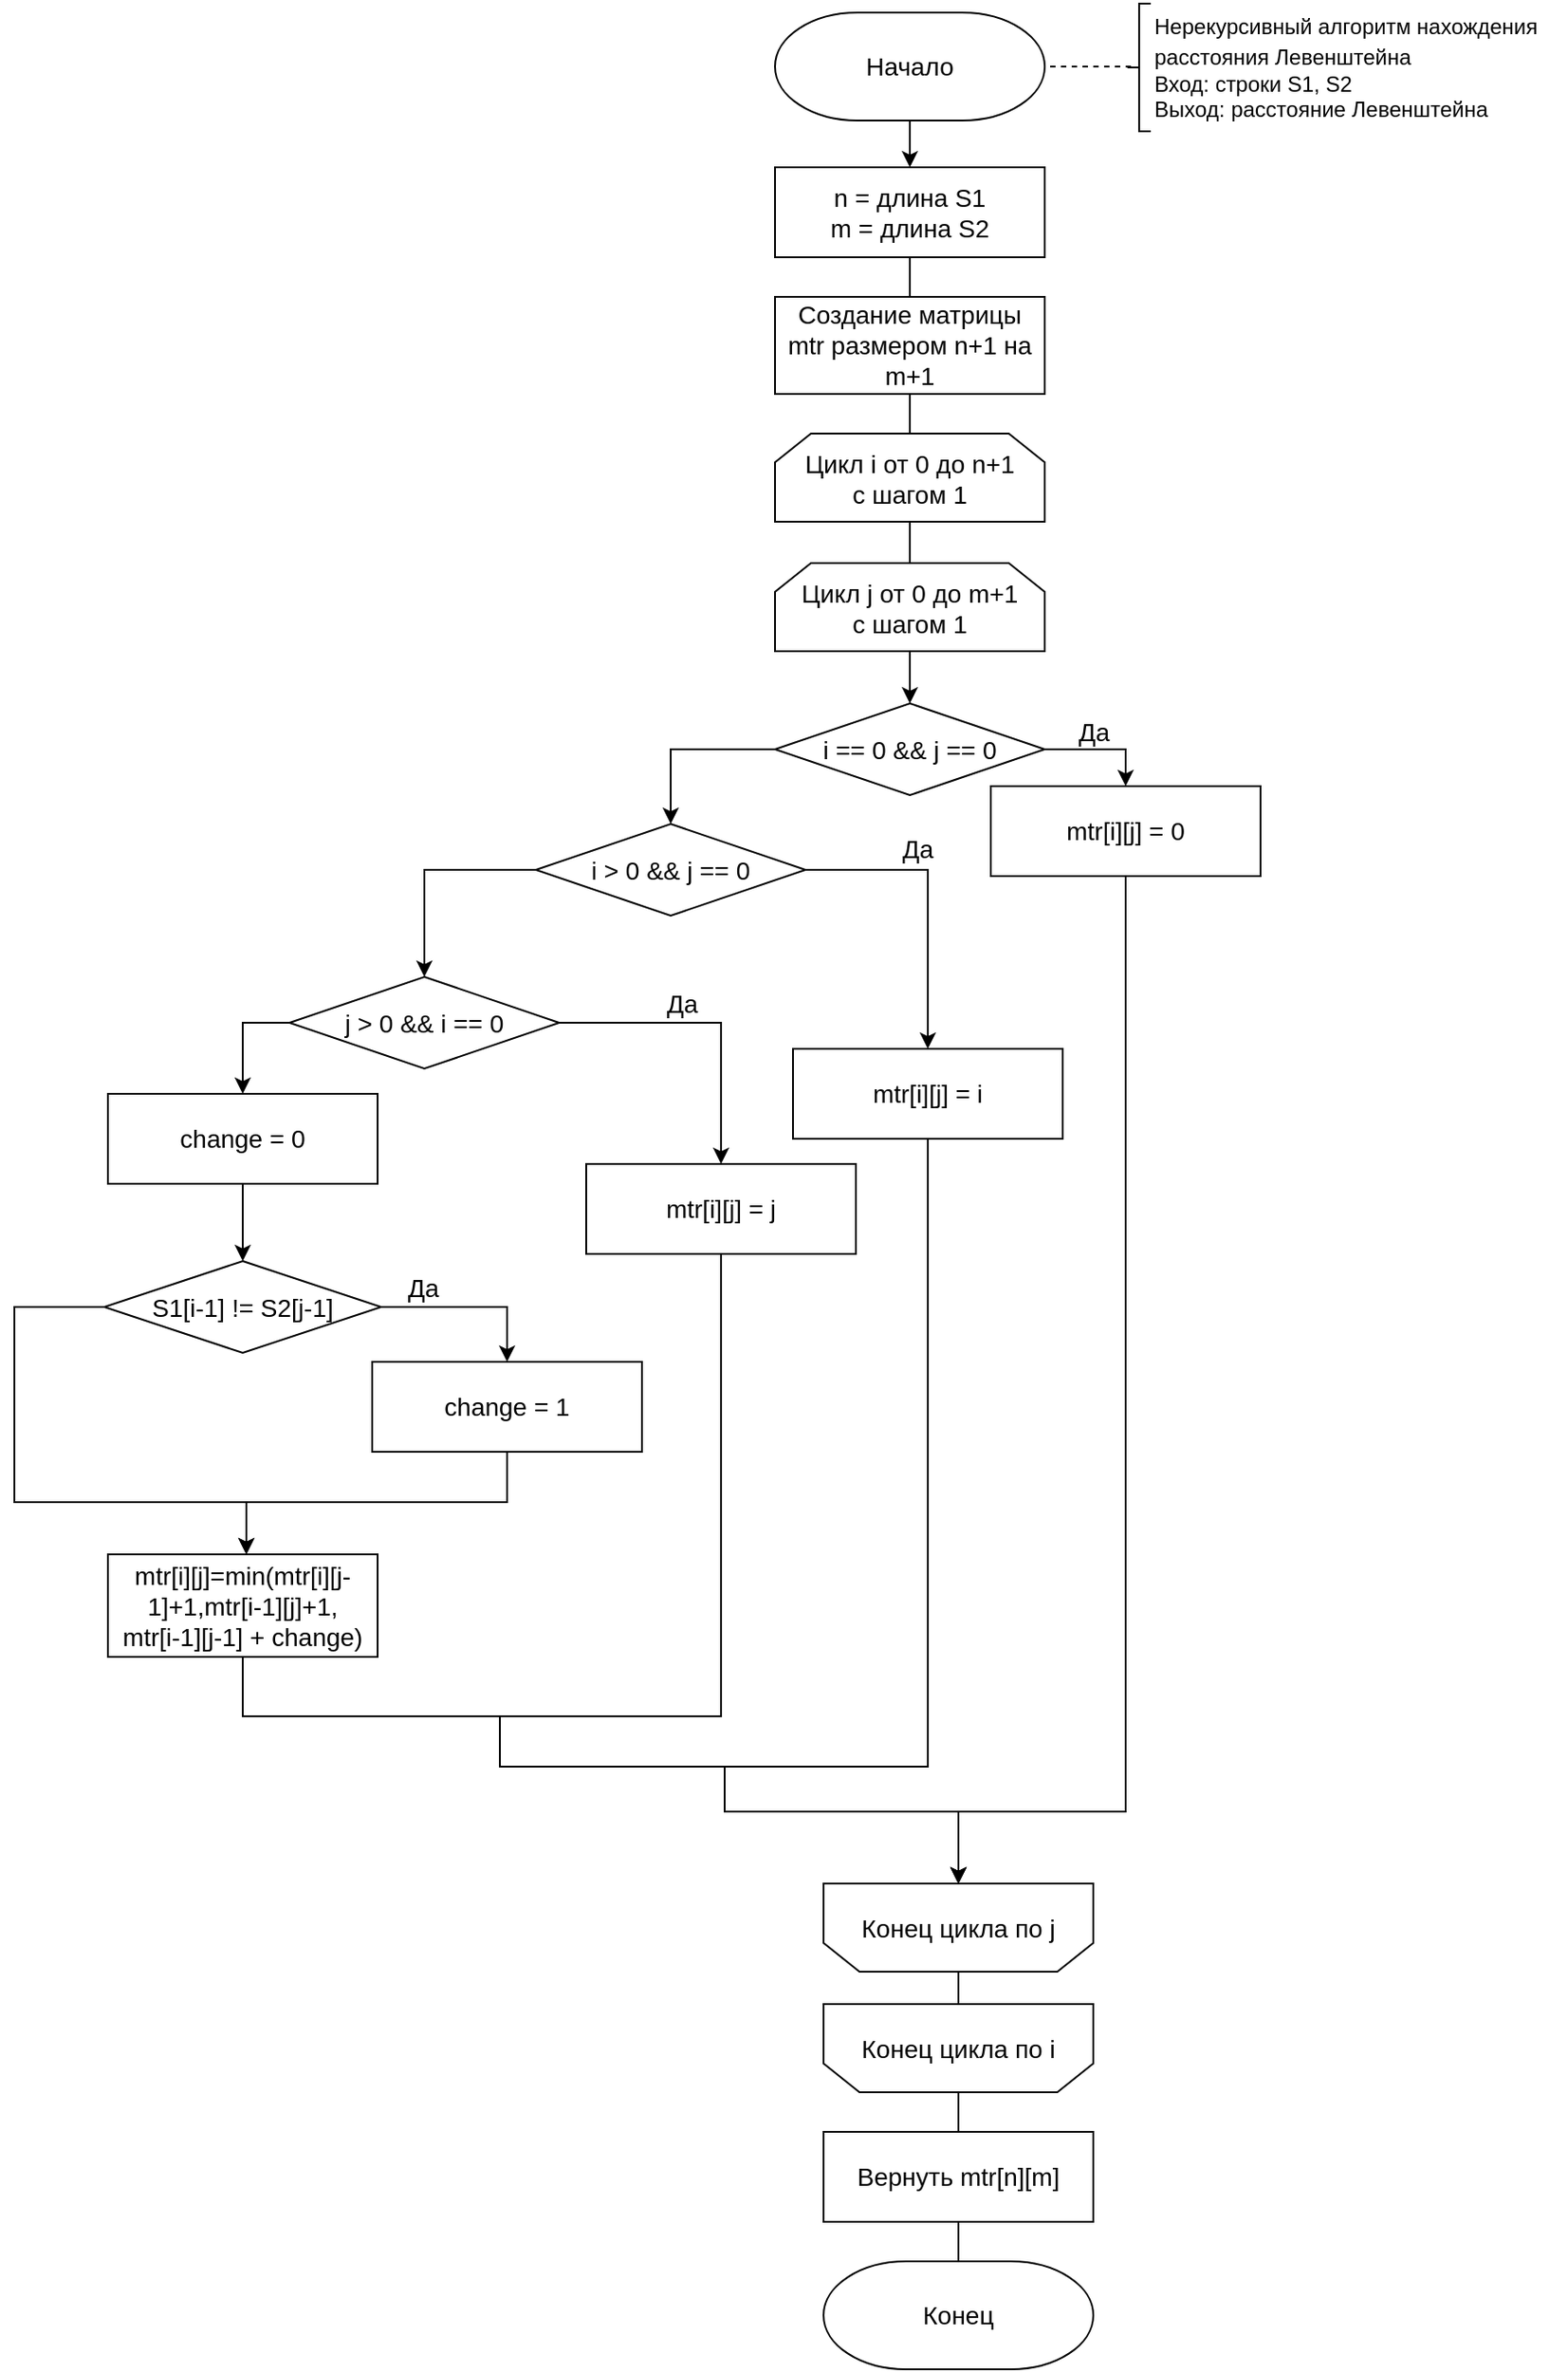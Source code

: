 <mxfile version="22.0.3" type="device" pages="5">
  <diagram id="Tdkf1bd7mpuJth67Tkuw" name="Л. нерекурсивная">
    <mxGraphModel dx="2447" dy="843" grid="0" gridSize="10" guides="1" tooltips="1" connect="1" arrows="1" fold="1" page="1" pageScale="1" pageWidth="827" pageHeight="1169" math="0" shadow="0">
      <root>
        <mxCell id="0" />
        <mxCell id="1" parent="0" />
        <mxCell id="HUX2DjLT5Hw4jU4rgjNl-1" style="edgeStyle=orthogonalEdgeStyle;rounded=0;orthogonalLoop=1;jettySize=auto;html=1;" parent="1" source="HUX2DjLT5Hw4jU4rgjNl-2" target="HUX2DjLT5Hw4jU4rgjNl-4" edge="1">
          <mxGeometry relative="1" as="geometry" />
        </mxCell>
        <mxCell id="HUX2DjLT5Hw4jU4rgjNl-2" value="&lt;font style=&quot;font-size: 14px;&quot;&gt;Начало&lt;/font&gt;" style="strokeWidth=1;html=1;shape=mxgraph.flowchart.terminator;whiteSpace=wrap;" parent="1" vertex="1">
          <mxGeometry x="219" y="57" width="150" height="60" as="geometry" />
        </mxCell>
        <mxCell id="HUX2DjLT5Hw4jU4rgjNl-4" value="&lt;font style=&quot;font-size: 14px;&quot;&gt;n = длина S1&lt;br&gt;m = длина S2&lt;/font&gt;" style="rounded=0;whiteSpace=wrap;html=1;absoluteArcSize=1;arcSize=14;strokeWidth=1;" parent="1" vertex="1">
          <mxGeometry x="219" y="143" width="150" height="50" as="geometry" />
        </mxCell>
        <mxCell id="HUX2DjLT5Hw4jU4rgjNl-6" value="&lt;font style=&quot;font-size: 14px;&quot;&gt;Cоздание матрицы mtr размером n+1 на m+1&lt;/font&gt;" style="rounded=0;whiteSpace=wrap;html=1;absoluteArcSize=1;arcSize=14;strokeWidth=1;" parent="1" vertex="1">
          <mxGeometry x="219" y="215" width="150" height="54" as="geometry" />
        </mxCell>
        <mxCell id="HUX2DjLT5Hw4jU4rgjNl-7" style="edgeStyle=orthogonalEdgeStyle;rounded=0;orthogonalLoop=1;jettySize=auto;html=1;exitX=1;exitY=0.5;exitDx=0;exitDy=0;exitPerimeter=0;fontSize=11;endArrow=classic;endFill=1;" parent="1" source="HUX2DjLT5Hw4jU4rgjNl-10" target="HUX2DjLT5Hw4jU4rgjNl-16" edge="1">
          <mxGeometry relative="1" as="geometry" />
        </mxCell>
        <mxCell id="HUX2DjLT5Hw4jU4rgjNl-8" value="Да" style="edgeLabel;html=1;align=center;verticalAlign=middle;resizable=0;points=[];fontSize=14;" parent="HUX2DjLT5Hw4jU4rgjNl-7" vertex="1" connectable="0">
          <mxGeometry x="-0.169" y="2" relative="1" as="geometry">
            <mxPoint y="-8" as="offset" />
          </mxGeometry>
        </mxCell>
        <mxCell id="sTHpM0ddqsrNLYDVK1EW-2" style="edgeStyle=orthogonalEdgeStyle;rounded=0;orthogonalLoop=1;jettySize=auto;html=1;exitX=0;exitY=0.5;exitDx=0;exitDy=0;exitPerimeter=0;" parent="1" source="HUX2DjLT5Hw4jU4rgjNl-10" target="HUX2DjLT5Hw4jU4rgjNl-20" edge="1">
          <mxGeometry relative="1" as="geometry" />
        </mxCell>
        <mxCell id="HUX2DjLT5Hw4jU4rgjNl-10" value="&lt;font style=&quot;font-size: 14px;&quot;&gt;i == 0 &amp;amp;&amp;amp; j == 0&lt;/font&gt;" style="strokeWidth=1;html=1;shape=mxgraph.flowchart.decision;whiteSpace=wrap;rounded=0;fontSize=11;" parent="1" vertex="1">
          <mxGeometry x="219" y="441" width="150" height="51" as="geometry" />
        </mxCell>
        <mxCell id="sTHpM0ddqsrNLYDVK1EW-11" style="edgeStyle=orthogonalEdgeStyle;rounded=0;orthogonalLoop=1;jettySize=auto;html=1;exitX=0.5;exitY=1;exitDx=0;exitDy=0;" parent="1" source="HUX2DjLT5Hw4jU4rgjNl-16" target="Yqoz8XwrvJZ-56r4ix9s-14" edge="1">
          <mxGeometry relative="1" as="geometry">
            <Array as="points">
              <mxPoint x="414" y="1057" />
              <mxPoint x="321" y="1057" />
            </Array>
          </mxGeometry>
        </mxCell>
        <mxCell id="HUX2DjLT5Hw4jU4rgjNl-16" value="&lt;font style=&quot;font-size: 14px;&quot;&gt;mtr[i][j] = 0&lt;/font&gt;" style="rounded=0;whiteSpace=wrap;html=1;absoluteArcSize=1;arcSize=14;strokeWidth=1;" parent="1" vertex="1">
          <mxGeometry x="339" y="487" width="150" height="50" as="geometry" />
        </mxCell>
        <mxCell id="HUX2DjLT5Hw4jU4rgjNl-17" style="edgeStyle=orthogonalEdgeStyle;rounded=0;orthogonalLoop=1;jettySize=auto;html=1;exitX=1;exitY=0.5;exitDx=0;exitDy=0;exitPerimeter=0;fontSize=11;endArrow=classic;endFill=1;" parent="1" source="HUX2DjLT5Hw4jU4rgjNl-20" target="HUX2DjLT5Hw4jU4rgjNl-22" edge="1">
          <mxGeometry relative="1" as="geometry" />
        </mxCell>
        <mxCell id="HUX2DjLT5Hw4jU4rgjNl-18" value="&lt;font style=&quot;font-size: 14px;&quot;&gt;Да&lt;/font&gt;" style="edgeLabel;html=1;align=center;verticalAlign=middle;resizable=0;points=[];fontSize=14;" parent="HUX2DjLT5Hw4jU4rgjNl-17" vertex="1" connectable="0">
          <mxGeometry x="-0.264" y="2" relative="1" as="geometry">
            <mxPoint y="-10" as="offset" />
          </mxGeometry>
        </mxCell>
        <mxCell id="sTHpM0ddqsrNLYDVK1EW-1" style="edgeStyle=orthogonalEdgeStyle;rounded=0;orthogonalLoop=1;jettySize=auto;html=1;exitX=0;exitY=0.5;exitDx=0;exitDy=0;exitPerimeter=0;" parent="1" source="HUX2DjLT5Hw4jU4rgjNl-20" target="HUX2DjLT5Hw4jU4rgjNl-26" edge="1">
          <mxGeometry relative="1" as="geometry" />
        </mxCell>
        <mxCell id="HUX2DjLT5Hw4jU4rgjNl-20" value="&lt;font style=&quot;font-size: 14px;&quot;&gt;i &amp;gt; 0 &amp;amp;&amp;amp; j == 0&lt;/font&gt;" style="strokeWidth=1;html=1;shape=mxgraph.flowchart.decision;whiteSpace=wrap;rounded=0;fontSize=11;" parent="1" vertex="1">
          <mxGeometry x="86" y="508" width="150" height="51" as="geometry" />
        </mxCell>
        <mxCell id="sTHpM0ddqsrNLYDVK1EW-12" style="edgeStyle=orthogonalEdgeStyle;rounded=0;orthogonalLoop=1;jettySize=auto;html=1;exitX=0.5;exitY=1;exitDx=0;exitDy=0;entryX=0.5;entryY=0;entryDx=0;entryDy=0;" parent="1" source="HUX2DjLT5Hw4jU4rgjNl-22" target="Yqoz8XwrvJZ-56r4ix9s-14" edge="1">
          <mxGeometry relative="1" as="geometry">
            <Array as="points">
              <mxPoint x="304" y="1032" />
              <mxPoint x="191" y="1032" />
              <mxPoint x="191" y="1057" />
              <mxPoint x="321" y="1057" />
            </Array>
          </mxGeometry>
        </mxCell>
        <mxCell id="HUX2DjLT5Hw4jU4rgjNl-22" value="&lt;font style=&quot;font-size: 14px;&quot;&gt;mtr[i][j] = i&lt;/font&gt;" style="rounded=0;whiteSpace=wrap;html=1;absoluteArcSize=1;arcSize=14;strokeWidth=1;" parent="1" vertex="1">
          <mxGeometry x="229" y="633" width="150" height="50" as="geometry" />
        </mxCell>
        <mxCell id="HUX2DjLT5Hw4jU4rgjNl-23" style="edgeStyle=orthogonalEdgeStyle;rounded=0;orthogonalLoop=1;jettySize=auto;html=1;exitX=1;exitY=0.5;exitDx=0;exitDy=0;exitPerimeter=0;fontSize=11;endArrow=classic;endFill=1;" parent="1" source="HUX2DjLT5Hw4jU4rgjNl-26" target="HUX2DjLT5Hw4jU4rgjNl-28" edge="1">
          <mxGeometry relative="1" as="geometry" />
        </mxCell>
        <mxCell id="HUX2DjLT5Hw4jU4rgjNl-24" value="Да" style="edgeLabel;html=1;align=center;verticalAlign=middle;resizable=0;points=[];fontSize=14;" parent="HUX2DjLT5Hw4jU4rgjNl-23" vertex="1" connectable="0">
          <mxGeometry x="-0.199" y="2" relative="1" as="geometry">
            <mxPoint y="-9" as="offset" />
          </mxGeometry>
        </mxCell>
        <mxCell id="HUX2DjLT5Hw4jU4rgjNl-25" style="edgeStyle=orthogonalEdgeStyle;rounded=0;orthogonalLoop=1;jettySize=auto;html=1;exitX=0;exitY=0.5;exitDx=0;exitDy=0;exitPerimeter=0;fontSize=12;endArrow=classic;endFill=1;" parent="1" source="HUX2DjLT5Hw4jU4rgjNl-26" target="HUX2DjLT5Hw4jU4rgjNl-30" edge="1">
          <mxGeometry relative="1" as="geometry" />
        </mxCell>
        <mxCell id="HUX2DjLT5Hw4jU4rgjNl-26" value="&lt;font style=&quot;font-size: 14px;&quot;&gt;j &amp;gt; 0 &amp;amp;&amp;amp; i == 0&lt;/font&gt;" style="strokeWidth=1;html=1;shape=mxgraph.flowchart.decision;whiteSpace=wrap;rounded=0;fontSize=11;" parent="1" vertex="1">
          <mxGeometry x="-51" y="593" width="150" height="51" as="geometry" />
        </mxCell>
        <mxCell id="sTHpM0ddqsrNLYDVK1EW-8" style="edgeStyle=orthogonalEdgeStyle;rounded=0;orthogonalLoop=1;jettySize=auto;html=1;exitX=0.5;exitY=1;exitDx=0;exitDy=0;" parent="1" source="HUX2DjLT5Hw4jU4rgjNl-28" target="Yqoz8XwrvJZ-56r4ix9s-14" edge="1">
          <mxGeometry relative="1" as="geometry">
            <Array as="points">
              <mxPoint x="189" y="1004" />
              <mxPoint x="66" y="1004" />
              <mxPoint x="66" y="1032" />
              <mxPoint x="191" y="1032" />
              <mxPoint x="191" y="1057" />
              <mxPoint x="321" y="1057" />
            </Array>
          </mxGeometry>
        </mxCell>
        <mxCell id="HUX2DjLT5Hw4jU4rgjNl-28" value="&lt;font style=&quot;font-size: 14px;&quot;&gt;mtr[i][j] = j&lt;/font&gt;" style="rounded=0;whiteSpace=wrap;html=1;absoluteArcSize=1;arcSize=14;strokeWidth=1;" parent="1" vertex="1">
          <mxGeometry x="114" y="697" width="150" height="50" as="geometry" />
        </mxCell>
        <mxCell id="HUX2DjLT5Hw4jU4rgjNl-29" style="edgeStyle=orthogonalEdgeStyle;rounded=0;orthogonalLoop=1;jettySize=auto;html=1;exitX=0.5;exitY=1;exitDx=0;exitDy=0;entryX=0.5;entryY=0;entryDx=0;entryDy=0;entryPerimeter=0;fontSize=12;endArrow=classic;endFill=1;" parent="1" source="HUX2DjLT5Hw4jU4rgjNl-30" target="HUX2DjLT5Hw4jU4rgjNl-33" edge="1">
          <mxGeometry relative="1" as="geometry" />
        </mxCell>
        <mxCell id="HUX2DjLT5Hw4jU4rgjNl-30" value="&lt;font style=&quot;font-size: 14px;&quot;&gt;change = 0&lt;/font&gt;" style="rounded=0;whiteSpace=wrap;html=1;absoluteArcSize=1;arcSize=14;strokeWidth=1;" parent="1" vertex="1">
          <mxGeometry x="-152" y="658" width="150" height="50" as="geometry" />
        </mxCell>
        <mxCell id="HUX2DjLT5Hw4jU4rgjNl-31" style="edgeStyle=orthogonalEdgeStyle;rounded=0;orthogonalLoop=1;jettySize=auto;html=1;exitX=1;exitY=0.5;exitDx=0;exitDy=0;exitPerimeter=0;fontSize=12;endArrow=classic;endFill=1;" parent="1" source="HUX2DjLT5Hw4jU4rgjNl-33" target="HUX2DjLT5Hw4jU4rgjNl-35" edge="1">
          <mxGeometry relative="1" as="geometry" />
        </mxCell>
        <mxCell id="sTHpM0ddqsrNLYDVK1EW-4" style="edgeStyle=orthogonalEdgeStyle;rounded=0;orthogonalLoop=1;jettySize=auto;html=1;exitX=0;exitY=0.5;exitDx=0;exitDy=0;exitPerimeter=0;" parent="1" source="HUX2DjLT5Hw4jU4rgjNl-33" target="HUX2DjLT5Hw4jU4rgjNl-45" edge="1">
          <mxGeometry relative="1" as="geometry">
            <Array as="points">
              <mxPoint x="-204" y="776" />
              <mxPoint x="-204" y="885" />
              <mxPoint x="-75" y="885" />
            </Array>
          </mxGeometry>
        </mxCell>
        <mxCell id="HUX2DjLT5Hw4jU4rgjNl-33" value="&lt;font style=&quot;font-size: 14px;&quot;&gt;S1[i-1] != S2[j-1]&lt;/font&gt;" style="strokeWidth=1;html=1;shape=mxgraph.flowchart.decision;whiteSpace=wrap;rounded=0;fontSize=11;" parent="1" vertex="1">
          <mxGeometry x="-154" y="751" width="154" height="51" as="geometry" />
        </mxCell>
        <mxCell id="sTHpM0ddqsrNLYDVK1EW-6" style="edgeStyle=orthogonalEdgeStyle;rounded=0;orthogonalLoop=1;jettySize=auto;html=1;exitX=0.5;exitY=1;exitDx=0;exitDy=0;" parent="1" source="HUX2DjLT5Hw4jU4rgjNl-35" target="HUX2DjLT5Hw4jU4rgjNl-45" edge="1">
          <mxGeometry relative="1" as="geometry">
            <Array as="points">
              <mxPoint x="70" y="885" />
              <mxPoint x="-75" y="885" />
            </Array>
          </mxGeometry>
        </mxCell>
        <mxCell id="HUX2DjLT5Hw4jU4rgjNl-35" value="&lt;font style=&quot;font-size: 14px;&quot;&gt;change = 1&lt;/font&gt;" style="rounded=0;whiteSpace=wrap;html=1;absoluteArcSize=1;arcSize=14;strokeWidth=1;" parent="1" vertex="1">
          <mxGeometry x="-5" y="807" width="150" height="50" as="geometry" />
        </mxCell>
        <mxCell id="sTHpM0ddqsrNLYDVK1EW-7" style="edgeStyle=orthogonalEdgeStyle;rounded=0;orthogonalLoop=1;jettySize=auto;html=1;exitX=0.5;exitY=1;exitDx=0;exitDy=0;entryX=0.5;entryY=0;entryDx=0;entryDy=0;" parent="1" source="HUX2DjLT5Hw4jU4rgjNl-45" target="Yqoz8XwrvJZ-56r4ix9s-14" edge="1">
          <mxGeometry relative="1" as="geometry">
            <Array as="points">
              <mxPoint x="-77" y="1004" />
              <mxPoint x="66" y="1004" />
              <mxPoint x="66" y="1032" />
              <mxPoint x="191" y="1032" />
              <mxPoint x="191" y="1057" />
              <mxPoint x="321" y="1057" />
            </Array>
          </mxGeometry>
        </mxCell>
        <mxCell id="HUX2DjLT5Hw4jU4rgjNl-45" value="&lt;font style=&quot;font-size: 14px;&quot;&gt;mtr[i][j]=min(mtr[i][j-1]+1,mtr[i-1][j]+1,&lt;br style=&quot;&quot;&gt;mtr[i-1][j-1] + change)&lt;/font&gt;" style="rounded=0;whiteSpace=wrap;html=1;absoluteArcSize=1;arcSize=14;strokeWidth=1;" parent="1" vertex="1">
          <mxGeometry x="-152" y="914" width="150" height="57" as="geometry" />
        </mxCell>
        <mxCell id="HUX2DjLT5Hw4jU4rgjNl-54" value="&lt;font style=&quot;font-size: 14px;&quot;&gt;Вернуть mtr[n][m]&lt;/font&gt;" style="rounded=0;whiteSpace=wrap;html=1;absoluteArcSize=1;arcSize=14;strokeWidth=1;" parent="1" vertex="1">
          <mxGeometry x="246" y="1235" width="150" height="50" as="geometry" />
        </mxCell>
        <mxCell id="HUX2DjLT5Hw4jU4rgjNl-55" value="&lt;font style=&quot;font-size: 14px;&quot;&gt;Конец&lt;/font&gt;" style="strokeWidth=1;html=1;shape=mxgraph.flowchart.terminator;whiteSpace=wrap;" parent="1" vertex="1">
          <mxGeometry x="246" y="1307" width="150" height="60" as="geometry" />
        </mxCell>
        <mxCell id="Yqoz8XwrvJZ-56r4ix9s-1" value="&lt;font style=&quot;font-size: 14px;&quot;&gt;Цикл i от 0 до n+1&lt;br&gt;с шагом 1&lt;/font&gt;" style="shape=loopLimit;whiteSpace=wrap;html=1;" parent="1" vertex="1">
          <mxGeometry x="219" y="291" width="150" height="49" as="geometry" />
        </mxCell>
        <mxCell id="Yqoz8XwrvJZ-56r4ix9s-9" value="" style="edgeStyle=orthogonalEdgeStyle;rounded=0;orthogonalLoop=1;jettySize=auto;html=1;" parent="1" source="Yqoz8XwrvJZ-56r4ix9s-4" target="HUX2DjLT5Hw4jU4rgjNl-10" edge="1">
          <mxGeometry relative="1" as="geometry" />
        </mxCell>
        <mxCell id="Yqoz8XwrvJZ-56r4ix9s-4" value="&lt;font style=&quot;font-size: 14px;&quot;&gt;Цикл j от 0 до m+1&lt;br&gt;c шагом 1&lt;/font&gt;" style="shape=loopLimit;whiteSpace=wrap;html=1;" parent="1" vertex="1">
          <mxGeometry x="219" y="363" width="150" height="49" as="geometry" />
        </mxCell>
        <mxCell id="Yqoz8XwrvJZ-56r4ix9s-10" value="&lt;span style=&quot;font-size: 14px;&quot;&gt;Конец цикла по i&lt;/span&gt;" style="shape=loopLimit;whiteSpace=wrap;html=1;flipV=1;" parent="1" vertex="1">
          <mxGeometry x="246" y="1164" width="150" height="49" as="geometry" />
        </mxCell>
        <mxCell id="Yqoz8XwrvJZ-56r4ix9s-14" value="&lt;span style=&quot;font-size: 14px;&quot;&gt;Конец цикла по j&lt;/span&gt;" style="shape=loopLimit;whiteSpace=wrap;html=1;flipV=1;" parent="1" vertex="1">
          <mxGeometry x="246" y="1097" width="150" height="49" as="geometry" />
        </mxCell>
        <mxCell id="ft2PGnAdgd3zkEtLxZ93-1" value="Да" style="edgeLabel;html=1;align=center;verticalAlign=middle;resizable=0;points=[];fontSize=14;" parent="1" vertex="1" connectable="0">
          <mxGeometry x="145.003" y="641" as="geometry">
            <mxPoint x="-122" y="125" as="offset" />
          </mxGeometry>
        </mxCell>
        <mxCell id="TWH2-bMit2IWDY2ZnrXY-1" style="edgeStyle=orthogonalEdgeStyle;rounded=0;orthogonalLoop=1;jettySize=auto;html=1;fontSize=14;dashed=1;endArrow=none;endFill=0;" parent="1" edge="1">
          <mxGeometry relative="1" as="geometry">
            <mxPoint x="417" y="87.01" as="sourcePoint" />
            <mxPoint x="371" y="87.01" as="targetPoint" />
          </mxGeometry>
        </mxCell>
        <mxCell id="TWH2-bMit2IWDY2ZnrXY-2" value="&lt;font style=&quot;font-size: 12px;&quot;&gt;Нерекурсивный алгоритм&amp;nbsp;нахождения &lt;br&gt;расстояния Левенштейна&amp;nbsp;&lt;br style=&quot;&quot;&gt;&lt;/font&gt;&lt;div style=&quot;font-size: 12px;&quot;&gt;&lt;font style=&quot;font-size: 12px;&quot;&gt;Вход: строки S1, S2&lt;/font&gt;&lt;/div&gt;&lt;div style=&quot;font-size: 12px;&quot;&gt;&lt;font style=&quot;font-size: 12px;&quot;&gt;Выход: расстояние&amp;nbsp;&lt;/font&gt;&lt;span style=&quot;background-color: initial;&quot;&gt;Левенштейна&lt;/span&gt;&lt;/div&gt;" style="text;html=1;align=left;verticalAlign=middle;resizable=0;points=[];autosize=1;fontSize=14;" parent="1" vertex="1">
          <mxGeometry x="428" y="50" width="231" height="74" as="geometry" />
        </mxCell>
        <mxCell id="hQcFPZ5C74PSFZwXZOgF-1" value="" style="strokeWidth=1;html=1;shape=mxgraph.flowchart.annotation_2;align=left;labelPosition=right;pointerEvents=1;rounded=0;fontSize=14;strokeColor=default;fillColor=default;" parent="1" vertex="1">
          <mxGeometry x="415" y="52" width="13" height="71" as="geometry" />
        </mxCell>
        <mxCell id="gRqEoElBd2jP0MThUBk6-1" value="" style="endArrow=none;html=1;rounded=0;entryX=0.5;entryY=1;entryDx=0;entryDy=0;exitX=0.5;exitY=0;exitDx=0;exitDy=0;" parent="1" source="HUX2DjLT5Hw4jU4rgjNl-6" target="HUX2DjLT5Hw4jU4rgjNl-4" edge="1">
          <mxGeometry width="50" height="50" relative="1" as="geometry">
            <mxPoint x="245" y="294" as="sourcePoint" />
            <mxPoint x="295" y="244" as="targetPoint" />
          </mxGeometry>
        </mxCell>
        <mxCell id="gRqEoElBd2jP0MThUBk6-2" value="" style="endArrow=none;html=1;rounded=0;entryX=0.5;entryY=1;entryDx=0;entryDy=0;" parent="1" source="Yqoz8XwrvJZ-56r4ix9s-1" target="HUX2DjLT5Hw4jU4rgjNl-6" edge="1">
          <mxGeometry width="50" height="50" relative="1" as="geometry">
            <mxPoint x="245" y="294" as="sourcePoint" />
            <mxPoint x="295" y="244" as="targetPoint" />
          </mxGeometry>
        </mxCell>
        <mxCell id="gRqEoElBd2jP0MThUBk6-3" value="" style="endArrow=none;html=1;rounded=0;entryX=0.5;entryY=1;entryDx=0;entryDy=0;exitX=0.5;exitY=0;exitDx=0;exitDy=0;" parent="1" source="Yqoz8XwrvJZ-56r4ix9s-4" target="Yqoz8XwrvJZ-56r4ix9s-1" edge="1">
          <mxGeometry width="50" height="50" relative="1" as="geometry">
            <mxPoint x="245" y="294" as="sourcePoint" />
            <mxPoint x="295" y="244" as="targetPoint" />
          </mxGeometry>
        </mxCell>
        <mxCell id="gRqEoElBd2jP0MThUBk6-4" value="" style="endArrow=none;html=1;rounded=0;entryX=0.5;entryY=1;entryDx=0;entryDy=0;" parent="1" source="Yqoz8XwrvJZ-56r4ix9s-10" target="Yqoz8XwrvJZ-56r4ix9s-14" edge="1">
          <mxGeometry width="50" height="50" relative="1" as="geometry">
            <mxPoint x="226" y="1323" as="sourcePoint" />
            <mxPoint x="276" y="1273" as="targetPoint" />
          </mxGeometry>
        </mxCell>
        <mxCell id="gRqEoElBd2jP0MThUBk6-5" value="" style="endArrow=none;html=1;rounded=0;entryX=0.5;entryY=1;entryDx=0;entryDy=0;" parent="1" source="HUX2DjLT5Hw4jU4rgjNl-54" target="Yqoz8XwrvJZ-56r4ix9s-10" edge="1">
          <mxGeometry width="50" height="50" relative="1" as="geometry">
            <mxPoint x="226" y="1323" as="sourcePoint" />
            <mxPoint x="276" y="1273" as="targetPoint" />
          </mxGeometry>
        </mxCell>
        <mxCell id="gRqEoElBd2jP0MThUBk6-6" value="" style="endArrow=none;html=1;rounded=0;entryX=0.5;entryY=1;entryDx=0;entryDy=0;" parent="1" source="HUX2DjLT5Hw4jU4rgjNl-55" target="HUX2DjLT5Hw4jU4rgjNl-54" edge="1">
          <mxGeometry width="50" height="50" relative="1" as="geometry">
            <mxPoint x="226" y="1323" as="sourcePoint" />
            <mxPoint x="276" y="1273" as="targetPoint" />
          </mxGeometry>
        </mxCell>
      </root>
    </mxGraphModel>
  </diagram>
  <diagram id="sE-Flp-3sWyZjnWkMyUp" name="Д.-Л. Рекурсия">
    <mxGraphModel dx="1620" dy="843" grid="0" gridSize="10" guides="1" tooltips="1" connect="1" arrows="1" fold="1" page="1" pageScale="1" pageWidth="827" pageHeight="1169" math="0" shadow="0">
      <root>
        <mxCell id="0" />
        <mxCell id="1" parent="0" />
        <mxCell id="E9Wp_t9pVMjx8lQze_6C-2" style="edgeStyle=orthogonalEdgeStyle;rounded=0;orthogonalLoop=1;jettySize=auto;html=1;fontSize=14;" parent="1" source="CNCzGl6Ws1zD7r5nHWF7-1" target="E9Wp_t9pVMjx8lQze_6C-1" edge="1">
          <mxGeometry relative="1" as="geometry" />
        </mxCell>
        <mxCell id="CNCzGl6Ws1zD7r5nHWF7-1" value="Начало" style="strokeWidth=1;html=1;shape=mxgraph.flowchart.terminator;whiteSpace=wrap;fontSize=14;" parent="1" vertex="1">
          <mxGeometry x="310" y="60" width="150" height="60" as="geometry" />
        </mxCell>
        <mxCell id="E9Wp_t9pVMjx8lQze_6C-4" style="edgeStyle=orthogonalEdgeStyle;rounded=0;orthogonalLoop=1;jettySize=auto;html=1;exitX=0.5;exitY=1;exitDx=0;exitDy=0;entryX=0.5;entryY=0;entryDx=0;entryDy=0;fontSize=14;" parent="1" source="E9Wp_t9pVMjx8lQze_6C-1" target="E9Wp_t9pVMjx8lQze_6C-3" edge="1">
          <mxGeometry relative="1" as="geometry" />
        </mxCell>
        <mxCell id="E9Wp_t9pVMjx8lQze_6C-1" value="n = длина S1&lt;br style=&quot;font-size: 14px;&quot;&gt;m = длина S2" style="rounded=0;whiteSpace=wrap;html=1;absoluteArcSize=1;arcSize=14;strokeWidth=1;fontSize=14;" parent="1" vertex="1">
          <mxGeometry x="310" y="150" width="150" height="50" as="geometry" />
        </mxCell>
        <mxCell id="E9Wp_t9pVMjx8lQze_6C-6" style="edgeStyle=orthogonalEdgeStyle;rounded=0;orthogonalLoop=1;jettySize=auto;html=1;exitX=1;exitY=0.5;exitDx=0;exitDy=0;fontSize=14;" parent="1" source="E9Wp_t9pVMjx8lQze_6C-3" target="E9Wp_t9pVMjx8lQze_6C-5" edge="1">
          <mxGeometry relative="1" as="geometry" />
        </mxCell>
        <mxCell id="E9Wp_t9pVMjx8lQze_6C-7" value="Да" style="edgeLabel;html=1;align=center;verticalAlign=middle;resizable=0;points=[];fontSize=14;" parent="E9Wp_t9pVMjx8lQze_6C-6" vertex="1" connectable="0">
          <mxGeometry x="-0.066" y="-2" relative="1" as="geometry">
            <mxPoint x="-1" y="-17" as="offset" />
          </mxGeometry>
        </mxCell>
        <mxCell id="E9Wp_t9pVMjx8lQze_6C-10" style="edgeStyle=orthogonalEdgeStyle;rounded=0;orthogonalLoop=1;jettySize=auto;html=1;entryX=0.5;entryY=0;entryDx=0;entryDy=0;fontSize=14;" parent="1" source="E9Wp_t9pVMjx8lQze_6C-3" target="E9Wp_t9pVMjx8lQze_6C-12" edge="1">
          <mxGeometry relative="1" as="geometry">
            <mxPoint x="245" y="310" as="targetPoint" />
            <Array as="points">
              <mxPoint x="245" y="265" />
            </Array>
          </mxGeometry>
        </mxCell>
        <mxCell id="E9Wp_t9pVMjx8lQze_6C-3" value="n ==0 или m == 0" style="rhombus;whiteSpace=wrap;html=1;strokeWidth=1;fontSize=14;" parent="1" vertex="1">
          <mxGeometry x="310" y="230" width="150" height="70" as="geometry" />
        </mxCell>
        <mxCell id="E9Wp_t9pVMjx8lQze_6C-38" style="edgeStyle=orthogonalEdgeStyle;rounded=0;orthogonalLoop=1;jettySize=auto;html=1;exitX=0.5;exitY=1;exitDx=0;exitDy=0;entryX=0.5;entryY=0;entryDx=0;entryDy=0;entryPerimeter=0;fontSize=14;" parent="1" source="E9Wp_t9pVMjx8lQze_6C-5" target="E9Wp_t9pVMjx8lQze_6C-35" edge="1">
          <mxGeometry relative="1" as="geometry">
            <Array as="points">
              <mxPoint x="515" y="999" />
              <mxPoint x="373" y="999" />
            </Array>
          </mxGeometry>
        </mxCell>
        <mxCell id="E9Wp_t9pVMjx8lQze_6C-5" value="Вернуть&amp;nbsp;&lt;br style=&quot;font-size: 14px;&quot;&gt;abs(n - m)" style="rounded=0;whiteSpace=wrap;html=1;absoluteArcSize=1;arcSize=14;strokeWidth=1;fontSize=14;" parent="1" vertex="1">
          <mxGeometry x="440" y="300" width="150" height="50" as="geometry" />
        </mxCell>
        <mxCell id="E9Wp_t9pVMjx8lQze_6C-15" style="edgeStyle=orthogonalEdgeStyle;rounded=0;orthogonalLoop=1;jettySize=auto;html=1;exitX=1;exitY=0.5;exitDx=0;exitDy=0;fontSize=14;" parent="1" source="E9Wp_t9pVMjx8lQze_6C-11" target="E9Wp_t9pVMjx8lQze_6C-14" edge="1">
          <mxGeometry relative="1" as="geometry" />
        </mxCell>
        <mxCell id="E9Wp_t9pVMjx8lQze_6C-16" value="&lt;font style=&quot;font-size: 14px;&quot;&gt;Да&lt;/font&gt;" style="edgeLabel;html=1;align=center;verticalAlign=middle;resizable=0;points=[];fontSize=14;" parent="E9Wp_t9pVMjx8lQze_6C-15" vertex="1" connectable="0">
          <mxGeometry x="-0.182" y="-2" relative="1" as="geometry">
            <mxPoint x="5" y="-17" as="offset" />
          </mxGeometry>
        </mxCell>
        <mxCell id="Gf-ZDX7hx5yRPOwE_Irc-1" style="edgeStyle=orthogonalEdgeStyle;rounded=0;orthogonalLoop=1;jettySize=auto;html=1;exitX=0;exitY=0.5;exitDx=0;exitDy=0;entryX=0.5;entryY=0;entryDx=0;entryDy=0;" parent="1" source="E9Wp_t9pVMjx8lQze_6C-11" target="E9Wp_t9pVMjx8lQze_6C-24" edge="1">
          <mxGeometry relative="1" as="geometry">
            <Array as="points">
              <mxPoint x="134" y="415" />
              <mxPoint x="134" y="517" />
              <mxPoint x="245" y="517" />
            </Array>
          </mxGeometry>
        </mxCell>
        <mxCell id="E9Wp_t9pVMjx8lQze_6C-11" value="S1[n-1] != S2[m-1]" style="rhombus;whiteSpace=wrap;html=1;strokeWidth=1;fontSize=14;" parent="1" vertex="1">
          <mxGeometry x="170" y="380" width="150" height="70" as="geometry" />
        </mxCell>
        <mxCell id="E9Wp_t9pVMjx8lQze_6C-13" style="edgeStyle=orthogonalEdgeStyle;rounded=0;orthogonalLoop=1;jettySize=auto;html=1;exitX=0.5;exitY=1;exitDx=0;exitDy=0;fontSize=14;" parent="1" source="E9Wp_t9pVMjx8lQze_6C-12" target="E9Wp_t9pVMjx8lQze_6C-11" edge="1">
          <mxGeometry relative="1" as="geometry" />
        </mxCell>
        <mxCell id="E9Wp_t9pVMjx8lQze_6C-12" value="change = 0" style="rounded=0;whiteSpace=wrap;html=1;absoluteArcSize=1;arcSize=14;strokeWidth=1;fontSize=14;" parent="1" vertex="1">
          <mxGeometry x="170" y="300" width="150" height="50" as="geometry" />
        </mxCell>
        <mxCell id="E9Wp_t9pVMjx8lQze_6C-20" style="edgeStyle=orthogonalEdgeStyle;rounded=0;orthogonalLoop=1;jettySize=auto;html=1;exitX=0.5;exitY=1;exitDx=0;exitDy=0;entryX=0.5;entryY=0;entryDx=0;entryDy=0;fontSize=14;" parent="1" source="E9Wp_t9pVMjx8lQze_6C-14" target="E9Wp_t9pVMjx8lQze_6C-24" edge="1">
          <mxGeometry relative="1" as="geometry">
            <mxPoint x="245" y="550" as="targetPoint" />
            <Array as="points">
              <mxPoint x="355" y="517" />
              <mxPoint x="245" y="517" />
            </Array>
          </mxGeometry>
        </mxCell>
        <mxCell id="E9Wp_t9pVMjx8lQze_6C-14" value="change = 1" style="rounded=0;whiteSpace=wrap;html=1;absoluteArcSize=1;arcSize=14;strokeWidth=1;fontSize=14;" parent="1" vertex="1">
          <mxGeometry x="280" y="450" width="150" height="50" as="geometry" />
        </mxCell>
        <mxCell id="E9Wp_t9pVMjx8lQze_6C-40" style="edgeStyle=orthogonalEdgeStyle;rounded=0;orthogonalLoop=1;jettySize=auto;html=1;exitX=1;exitY=0.5;exitDx=0;exitDy=0;fontSize=14;" parent="1" source="E9Wp_t9pVMjx8lQze_6C-21" target="1TfUOhxRW80l3wQnHeZx-1" edge="1">
          <mxGeometry relative="1" as="geometry">
            <Array as="points">
              <mxPoint x="323" y="799" />
              <mxPoint x="390" y="799" />
            </Array>
            <mxPoint x="390" y="856.5" as="targetPoint" />
          </mxGeometry>
        </mxCell>
        <mxCell id="E9Wp_t9pVMjx8lQze_6C-41" value="&lt;font style=&quot;font-size: 14px;&quot;&gt;Да&lt;/font&gt;" style="edgeLabel;html=1;align=center;verticalAlign=middle;resizable=0;points=[];fontSize=14;" parent="E9Wp_t9pVMjx8lQze_6C-40" vertex="1" connectable="0">
          <mxGeometry x="-0.407" y="1" relative="1" as="geometry">
            <mxPoint x="10" y="-13" as="offset" />
          </mxGeometry>
        </mxCell>
        <mxCell id="E9Wp_t9pVMjx8lQze_6C-21" value="&lt;font style=&quot;font-size: 14px; line-height: 1.2;&quot;&gt;n&amp;gt;1&amp;amp;&amp;amp;m&amp;gt;1&amp;amp;&amp;amp;&lt;br style=&quot;&quot;&gt;S1[n-1]==S2[m-2] &amp;amp;&amp;amp;&lt;br style=&quot;&quot;&gt;S1[n-2]==S2[m-1]&lt;/font&gt;" style="rhombus;whiteSpace=wrap;html=1;strokeWidth=1;fontSize=14;" parent="1" vertex="1">
          <mxGeometry x="140.5" y="749" width="209" height="100" as="geometry" />
        </mxCell>
        <mxCell id="E9Wp_t9pVMjx8lQze_6C-24" value="&lt;font style=&quot;font-size: 14px;&quot;&gt;insert = &lt;br style=&quot;font-size: 14px;&quot;&gt;ДЛ(S1[1..n], &lt;br&gt;S2[1..m - 1]) + 1&lt;/font&gt;" style="rounded=0;whiteSpace=wrap;html=1;absoluteArcSize=1;arcSize=14;strokeWidth=1;fontSize=14;" parent="1" vertex="1">
          <mxGeometry x="170" y="537" width="150" height="53" as="geometry" />
        </mxCell>
        <mxCell id="E9Wp_t9pVMjx8lQze_6C-25" value="&lt;font style=&quot;font-size: 14px;&quot;&gt;delete = &lt;br style=&quot;font-size: 14px;&quot;&gt;ДЛ(S1[1..n - 1], S2[1..m]) + 1&lt;/font&gt;" style="rounded=0;whiteSpace=wrap;html=1;absoluteArcSize=1;arcSize=14;strokeWidth=1;fontSize=14;" parent="1" vertex="1">
          <mxGeometry x="170" y="606" width="150" height="54" as="geometry" />
        </mxCell>
        <mxCell id="E9Wp_t9pVMjx8lQze_6C-29" style="edgeStyle=orthogonalEdgeStyle;rounded=0;orthogonalLoop=1;jettySize=auto;html=1;exitX=0.5;exitY=1;exitDx=0;exitDy=0;entryX=0.5;entryY=0;entryDx=0;entryDy=0;fontSize=14;" parent="1" source="E9Wp_t9pVMjx8lQze_6C-27" target="E9Wp_t9pVMjx8lQze_6C-21" edge="1">
          <mxGeometry relative="1" as="geometry" />
        </mxCell>
        <mxCell id="E9Wp_t9pVMjx8lQze_6C-27" value="&lt;font style=&quot;font-size: 14px;&quot;&gt;replace = &lt;br style=&quot;font-size: 14px;&quot;&gt;ДЛ(S1[1..n - 1], &lt;br&gt;S2[1..m - 1]) + change&lt;/font&gt;" style="rounded=0;whiteSpace=wrap;html=1;absoluteArcSize=1;arcSize=14;strokeWidth=1;fontSize=14;" parent="1" vertex="1">
          <mxGeometry x="170" y="674" width="150" height="56" as="geometry" />
        </mxCell>
        <mxCell id="E9Wp_t9pVMjx8lQze_6C-37" style="edgeStyle=orthogonalEdgeStyle;rounded=0;orthogonalLoop=1;jettySize=auto;html=1;exitX=0.5;exitY=1;exitDx=0;exitDy=0;fontSize=14;" parent="1" source="E9Wp_t9pVMjx8lQze_6C-32" target="E9Wp_t9pVMjx8lQze_6C-35" edge="1">
          <mxGeometry relative="1" as="geometry">
            <Array as="points">
              <mxPoint x="121" y="981" />
              <mxPoint x="245" y="981" />
              <mxPoint x="245" y="999" />
              <mxPoint x="373" y="999" />
            </Array>
          </mxGeometry>
        </mxCell>
        <mxCell id="E9Wp_t9pVMjx8lQze_6C-32" value="&lt;span style=&quot;font-size: 14px;&quot;&gt;Вернуть&amp;nbsp;&lt;br style=&quot;font-size: 14px;&quot;&gt;&lt;/span&gt;min(insert, delete, replace)" style="rounded=0;whiteSpace=wrap;html=1;absoluteArcSize=1;arcSize=14;strokeWidth=1;fontSize=14;" parent="1" vertex="1">
          <mxGeometry x="45" y="867" width="150" height="50" as="geometry" />
        </mxCell>
        <mxCell id="E9Wp_t9pVMjx8lQze_6C-35" value="Конец" style="strokeWidth=1;html=1;shape=mxgraph.flowchart.terminator;whiteSpace=wrap;fontSize=14;" parent="1" vertex="1">
          <mxGeometry x="298" y="1039" width="150" height="60" as="geometry" />
        </mxCell>
        <mxCell id="E9Wp_t9pVMjx8lQze_6C-43" style="edgeStyle=orthogonalEdgeStyle;rounded=0;orthogonalLoop=1;jettySize=auto;html=1;fontSize=14;dashed=1;endArrow=none;endFill=0;" parent="1" source="E9Wp_t9pVMjx8lQze_6C-42" target="CNCzGl6Ws1zD7r5nHWF7-1" edge="1">
          <mxGeometry relative="1" as="geometry" />
        </mxCell>
        <mxCell id="E9Wp_t9pVMjx8lQze_6C-42" value="" style="strokeWidth=1;html=1;shape=mxgraph.flowchart.annotation_2;align=left;labelPosition=right;pointerEvents=1;rounded=0;fontSize=14;strokeColor=default;fillColor=default;" parent="1" vertex="1">
          <mxGeometry x="506" y="40.89" width="13" height="98.21" as="geometry" />
        </mxCell>
        <mxCell id="E9Wp_t9pVMjx8lQze_6C-44" value="&lt;font style=&quot;font-size: 12px;&quot;&gt;Рекурсивный алгоритм&amp;nbsp;нахождения &lt;br&gt;расстояния Дамерау-Левенштейна&amp;nbsp;&lt;br&gt;ДЛ(S1, S2)&lt;br style=&quot;&quot;&gt;&lt;/font&gt;&lt;div style=&quot;font-size: 12px;&quot;&gt;&lt;font style=&quot;font-size: 12px;&quot;&gt;Вход: строки S1, S2&lt;/font&gt;&lt;/div&gt;&lt;div style=&quot;font-size: 12px;&quot;&gt;&lt;font style=&quot;font-size: 12px;&quot;&gt;Выход: расстояние&amp;nbsp;&lt;/font&gt;&lt;/div&gt;&lt;div style=&quot;font-size: 12px;&quot;&gt;&lt;font style=&quot;font-size: 12px;&quot;&gt;Дамерау-Левенштейна&lt;/font&gt;&lt;/div&gt;" style="text;html=1;align=left;verticalAlign=middle;resizable=0;points=[];autosize=1;fontSize=14;" parent="1" vertex="1">
          <mxGeometry x="517" y="37.99" width="217" height="106" as="geometry" />
        </mxCell>
        <mxCell id="NqQFy5rVlnXVzgT_o0N0-1" value="" style="endArrow=none;html=1;rounded=0;entryX=0.5;entryY=1;entryDx=0;entryDy=0;" parent="1" source="1TfUOhxRW80l3wQnHeZx-1" edge="1">
          <mxGeometry width="50" height="50" relative="1" as="geometry">
            <mxPoint x="245" y="981" as="sourcePoint" />
            <mxPoint x="387" y="915" as="targetPoint" />
            <Array as="points" />
          </mxGeometry>
        </mxCell>
        <mxCell id="1TfUOhxRW80l3wQnHeZx-2" value="" style="endArrow=none;html=1;rounded=0;entryX=0.5;entryY=1;entryDx=0;entryDy=0;" parent="1" target="1TfUOhxRW80l3wQnHeZx-1" edge="1">
          <mxGeometry width="50" height="50" relative="1" as="geometry">
            <mxPoint x="245" y="981" as="sourcePoint" />
            <mxPoint x="387" y="915" as="targetPoint" />
            <Array as="points">
              <mxPoint x="388" y="981" />
            </Array>
          </mxGeometry>
        </mxCell>
        <mxCell id="1TfUOhxRW80l3wQnHeZx-1" value="Вернуть&amp;nbsp;min(insert,&lt;br style=&quot;border-color: var(--border-color);&quot;&gt;delete, replace, Л(S1[n - 2],&amp;nbsp;S2[m - 2]) + 1)" style="rounded=0;whiteSpace=wrap;html=1;absoluteArcSize=1;arcSize=14;strokeWidth=1;fontSize=14;" parent="1" vertex="1">
          <mxGeometry x="313" y="867" width="150" height="50" as="geometry" />
        </mxCell>
        <mxCell id="RYPNlLe2_3EDP9sYRlrd-1" value="" style="endArrow=none;html=1;rounded=0;entryX=0.5;entryY=1;entryDx=0;entryDy=0;exitX=0.5;exitY=0;exitDx=0;exitDy=0;" parent="1" source="E9Wp_t9pVMjx8lQze_6C-25" target="E9Wp_t9pVMjx8lQze_6C-24" edge="1">
          <mxGeometry width="50" height="50" relative="1" as="geometry">
            <mxPoint x="382" y="763" as="sourcePoint" />
            <mxPoint x="432" y="713" as="targetPoint" />
          </mxGeometry>
        </mxCell>
        <mxCell id="RYPNlLe2_3EDP9sYRlrd-3" value="" style="endArrow=none;html=1;rounded=0;entryX=0.5;entryY=1;entryDx=0;entryDy=0;" parent="1" source="E9Wp_t9pVMjx8lQze_6C-27" target="E9Wp_t9pVMjx8lQze_6C-25" edge="1">
          <mxGeometry width="50" height="50" relative="1" as="geometry">
            <mxPoint x="244.6" y="674" as="sourcePoint" />
            <mxPoint x="244.6" y="658" as="targetPoint" />
          </mxGeometry>
        </mxCell>
        <mxCell id="RYPNlLe2_3EDP9sYRlrd-6" style="edgeStyle=orthogonalEdgeStyle;rounded=0;orthogonalLoop=1;jettySize=auto;html=1;exitX=0;exitY=0.5;exitDx=0;exitDy=0;entryX=0.48;entryY=0;entryDx=0;entryDy=0;entryPerimeter=0;" parent="1" source="E9Wp_t9pVMjx8lQze_6C-21" target="E9Wp_t9pVMjx8lQze_6C-32" edge="1">
          <mxGeometry relative="1" as="geometry" />
        </mxCell>
      </root>
    </mxGraphModel>
  </diagram>
  <diagram id="KxjEagHtcxzyz7bd1Xqv" name="Д.-Л. Рекурсия с кэшом">
    <mxGraphModel dx="1620" dy="843" grid="0" gridSize="10" guides="1" tooltips="1" connect="1" arrows="1" fold="1" page="1" pageScale="1" pageWidth="827" pageHeight="1169" math="0" shadow="0">
      <root>
        <mxCell id="0" />
        <mxCell id="1" parent="0" />
        <mxCell id="Gglkd8S9ASXbwzNAVFKF-1" style="edgeStyle=orthogonalEdgeStyle;rounded=0;orthogonalLoop=1;jettySize=auto;html=1;" parent="1" source="Gglkd8S9ASXbwzNAVFKF-2" target="Gglkd8S9ASXbwzNAVFKF-4" edge="1">
          <mxGeometry relative="1" as="geometry" />
        </mxCell>
        <mxCell id="Gglkd8S9ASXbwzNAVFKF-2" value="&lt;font style=&quot;font-size: 14px;&quot;&gt;Начало&lt;/font&gt;" style="strokeWidth=1;html=1;shape=mxgraph.flowchart.terminator;whiteSpace=wrap;" parent="1" vertex="1">
          <mxGeometry x="285" y="99" width="150" height="60" as="geometry" />
        </mxCell>
        <mxCell id="Gglkd8S9ASXbwzNAVFKF-4" value="n = длина S1&lt;br&gt;m = длина S2" style="rounded=0;whiteSpace=wrap;html=1;absoluteArcSize=1;arcSize=14;strokeWidth=1;" parent="1" vertex="1">
          <mxGeometry x="285" y="189" width="150" height="50" as="geometry" />
        </mxCell>
        <mxCell id="Gglkd8S9ASXbwzNAVFKF-34" style="edgeStyle=orthogonalEdgeStyle;rounded=0;orthogonalLoop=1;jettySize=auto;html=1;fontSize=11;dashed=1;endArrow=none;endFill=0;" parent="1" source="Gglkd8S9ASXbwzNAVFKF-35" target="Gglkd8S9ASXbwzNAVFKF-2" edge="1">
          <mxGeometry relative="1" as="geometry" />
        </mxCell>
        <mxCell id="Gglkd8S9ASXbwzNAVFKF-35" value="" style="strokeWidth=1;html=1;shape=mxgraph.flowchart.annotation_2;align=left;labelPosition=right;pointerEvents=1;rounded=0;fontSize=11;" parent="1" vertex="1">
          <mxGeometry x="475" y="86" width="12" height="86" as="geometry" />
        </mxCell>
        <mxCell id="Gglkd8S9ASXbwzNAVFKF-36" value="&lt;font style=&quot;font-size: 10px;&quot;&gt;&lt;font style=&quot;border-color: var(--border-color); font-size: 12px;&quot;&gt;Рекурсивный алгоритм с кешэмнахождения&lt;br style=&quot;border-color: var(--border-color);&quot;&gt;расстояния Дамерау-Левенштейна&amp;nbsp;&lt;br style=&quot;border-color: var(--border-color);&quot;&gt;ДЛ(S1, S2)&lt;br style=&quot;border-color: var(--border-color);&quot;&gt;&lt;/font&gt;&lt;div style=&quot;border-color: var(--border-color); font-size: 12px;&quot;&gt;&lt;font style=&quot;border-color: var(--border-color);&quot;&gt;Вход: строки S1, S2&lt;/font&gt;&lt;/div&gt;&lt;div style=&quot;border-color: var(--border-color); font-size: 12px;&quot;&gt;&lt;font style=&quot;border-color: var(--border-color);&quot;&gt;Выход: расстояние&amp;nbsp;&lt;/font&gt;&lt;/div&gt;&lt;div style=&quot;border-color: var(--border-color); font-size: 12px;&quot;&gt;&lt;font style=&quot;border-color: var(--border-color);&quot;&gt;Дамерау-Левенштейна&lt;/font&gt;&lt;/div&gt;&lt;/font&gt;" style="text;html=1;align=left;verticalAlign=middle;resizable=0;points=[];autosize=1;" parent="1" vertex="1">
          <mxGeometry x="485" y="80" width="262" height="98" as="geometry" />
        </mxCell>
        <mxCell id="9HtFXo61Qq6PHJkj8W5R-1" value="Создание матрицы mtr размером n+1 на m+1 и заполнение ее -1" style="rounded=0;whiteSpace=wrap;html=1;absoluteArcSize=1;arcSize=14;strokeWidth=1;" parent="1" vertex="1">
          <mxGeometry x="285" y="269" width="150" height="50" as="geometry" />
        </mxCell>
        <mxCell id="9HtFXo61Qq6PHJkj8W5R-10" value="" style="verticalLabelPosition=bottom;verticalAlign=top;html=1;shape=process;whiteSpace=wrap;rounded=0;size=0.14;arcSize=6;strokeColor=default;strokeWidth=1;fontSize=8;" parent="1" vertex="1">
          <mxGeometry x="285" y="349" width="150" height="50" as="geometry" />
        </mxCell>
        <mxCell id="9HtFXo61Qq6PHJkj8W5R-11" value="&lt;font style=&quot;font-size: 12px;&quot;&gt;Вызов &lt;br&gt;ДЛМ(S1, S2, &lt;br&gt;mtr, n, m)&lt;/font&gt;" style="text;html=1;align=center;verticalAlign=middle;resizable=0;points=[];autosize=1;strokeColor=none;fillColor=none;fontSize=8;" parent="1" vertex="1">
          <mxGeometry x="317.5" y="347" width="87" height="55" as="geometry" />
        </mxCell>
        <mxCell id="9HtFXo61Qq6PHJkj8W5R-20" style="edgeStyle=orthogonalEdgeStyle;rounded=0;orthogonalLoop=1;jettySize=auto;html=1;exitX=0.5;exitY=1;exitDx=0;exitDy=0;fontSize=10;endArrow=classic;endFill=1;" parent="1" source="9HtFXo61Qq6PHJkj8W5R-12" target="9HtFXo61Qq6PHJkj8W5R-18" edge="1">
          <mxGeometry relative="1" as="geometry" />
        </mxCell>
        <mxCell id="9HtFXo61Qq6PHJkj8W5R-12" value="Вернуть результат функции ДЛМ()" style="rounded=0;whiteSpace=wrap;html=1;absoluteArcSize=1;arcSize=14;strokeWidth=1;" parent="1" vertex="1">
          <mxGeometry x="285" y="434" width="150" height="50" as="geometry" />
        </mxCell>
        <mxCell id="9HtFXo61Qq6PHJkj8W5R-13" value="" style="strokeWidth=1;html=1;shape=mxgraph.flowchart.annotation_2;align=left;labelPosition=right;pointerEvents=1;rounded=0;fontSize=11;" parent="1" vertex="1">
          <mxGeometry x="475" y="329" width="14" height="86" as="geometry" />
        </mxCell>
        <mxCell id="9HtFXo61Qq6PHJkj8W5R-14" style="edgeStyle=orthogonalEdgeStyle;rounded=0;orthogonalLoop=1;jettySize=auto;html=1;fontSize=11;dashed=1;endArrow=none;endFill=0;exitX=0;exitY=0.5;exitDx=0;exitDy=0;exitPerimeter=0;entryX=1;entryY=0.5;entryDx=0;entryDy=0;" parent="1" source="9HtFXo61Qq6PHJkj8W5R-13" target="9HtFXo61Qq6PHJkj8W5R-10" edge="1">
          <mxGeometry relative="1" as="geometry">
            <mxPoint x="468" y="139.026" as="sourcePoint" />
            <mxPoint x="445.0" y="139.026" as="targetPoint" />
            <Array as="points">
              <mxPoint x="435" y="372" />
            </Array>
          </mxGeometry>
        </mxCell>
        <mxCell id="9HtFXo61Qq6PHJkj8W5R-16" value="&lt;span style=&quot;text-align: center;&quot;&gt;ДЛМ&lt;/span&gt;(S1, S2, mtr, n, m) &lt;br&gt;функция заполняющая &lt;br&gt;матрицу рекурсивно&lt;br&gt;На вход: S1, S2 - строки&lt;br&gt;mtr - матрица для заполнения&lt;br&gt;n, m - размер матрицы" style="text;html=1;align=left;verticalAlign=middle;resizable=0;points=[];autosize=1;strokeColor=none;fillColor=none;fontSize=10;" parent="1" vertex="1">
          <mxGeometry x="487" y="331" width="158" height="84" as="geometry" />
        </mxCell>
        <mxCell id="9HtFXo61Qq6PHJkj8W5R-18" value="Конец" style="strokeWidth=1;html=1;shape=mxgraph.flowchart.terminator;whiteSpace=wrap;" parent="1" vertex="1">
          <mxGeometry x="285" y="511" width="150" height="60" as="geometry" />
        </mxCell>
        <mxCell id="cE2_BHwXLvJGjE1Fmdb5-1" value="" style="edgeStyle=orthogonalEdgeStyle;rounded=0;orthogonalLoop=1;jettySize=auto;html=1;fontSize=14;endArrow=classic;endFill=1;" parent="1" source="cE2_BHwXLvJGjE1Fmdb5-2" target="cE2_BHwXLvJGjE1Fmdb5-7" edge="1">
          <mxGeometry relative="1" as="geometry" />
        </mxCell>
        <mxCell id="cE2_BHwXLvJGjE1Fmdb5-2" value="Начало&lt;br&gt;ДЛМ" style="strokeWidth=1;html=1;shape=mxgraph.flowchart.terminator;whiteSpace=wrap;fontSize=14;" parent="1" vertex="1">
          <mxGeometry x="807" y="47" width="150" height="60" as="geometry" />
        </mxCell>
        <mxCell id="cE2_BHwXLvJGjE1Fmdb5-3" style="edgeStyle=orthogonalEdgeStyle;rounded=0;orthogonalLoop=1;jettySize=auto;html=1;exitX=0.5;exitY=1;exitDx=0;exitDy=0;entryX=0.5;entryY=0;entryDx=0;entryDy=0;fontSize=14;" parent="1" target="cE2_BHwXLvJGjE1Fmdb5-7" edge="1">
          <mxGeometry relative="1" as="geometry">
            <mxPoint x="882" y="113" as="sourcePoint" />
          </mxGeometry>
        </mxCell>
        <mxCell id="cE2_BHwXLvJGjE1Fmdb5-4" style="edgeStyle=orthogonalEdgeStyle;rounded=0;orthogonalLoop=1;jettySize=auto;html=1;exitX=1;exitY=0.5;exitDx=0;exitDy=0;fontSize=14;" parent="1" source="cE2_BHwXLvJGjE1Fmdb5-7" target="cE2_BHwXLvJGjE1Fmdb5-9" edge="1">
          <mxGeometry relative="1" as="geometry" />
        </mxCell>
        <mxCell id="cE2_BHwXLvJGjE1Fmdb5-5" value="Да" style="edgeLabel;html=1;align=center;verticalAlign=middle;resizable=0;points=[];fontSize=14;" parent="cE2_BHwXLvJGjE1Fmdb5-4" vertex="1" connectable="0">
          <mxGeometry x="-0.066" y="-2" relative="1" as="geometry">
            <mxPoint x="-1" y="-17" as="offset" />
          </mxGeometry>
        </mxCell>
        <mxCell id="cE2_BHwXLvJGjE1Fmdb5-6" style="edgeStyle=orthogonalEdgeStyle;rounded=0;orthogonalLoop=1;jettySize=auto;html=1;entryX=0.5;entryY=0;entryDx=0;entryDy=0;fontSize=14;" parent="1" source="cE2_BHwXLvJGjE1Fmdb5-7" target="cE2_BHwXLvJGjE1Fmdb5-15" edge="1">
          <mxGeometry relative="1" as="geometry">
            <mxPoint x="742" y="223" as="targetPoint" />
            <Array as="points">
              <mxPoint x="742" y="178" />
            </Array>
          </mxGeometry>
        </mxCell>
        <mxCell id="cE2_BHwXLvJGjE1Fmdb5-7" value="n ==0 или m == 0" style="rhombus;whiteSpace=wrap;html=1;strokeWidth=1;fontSize=14;" parent="1" vertex="1">
          <mxGeometry x="807" y="143" width="150" height="70" as="geometry" />
        </mxCell>
        <mxCell id="cE2_BHwXLvJGjE1Fmdb5-8" style="edgeStyle=orthogonalEdgeStyle;rounded=0;orthogonalLoop=1;jettySize=auto;html=1;exitX=0.5;exitY=1;exitDx=0;exitDy=0;fontSize=14;" parent="1" source="cE2_BHwXLvJGjE1Fmdb5-9" target="cE2_BHwXLvJGjE1Fmdb5-34" edge="1">
          <mxGeometry relative="1" as="geometry">
            <Array as="points">
              <mxPoint x="1012" y="854" />
              <mxPoint x="852" y="854" />
            </Array>
            <mxPoint x="742" y="853" as="targetPoint" />
          </mxGeometry>
        </mxCell>
        <mxCell id="cE2_BHwXLvJGjE1Fmdb5-9" value="Вернуть&amp;nbsp;&lt;br style=&quot;font-size: 14px;&quot;&gt;abs(n - m)" style="rounded=0;whiteSpace=wrap;html=1;absoluteArcSize=1;arcSize=14;strokeWidth=1;fontSize=14;" parent="1" vertex="1">
          <mxGeometry x="937" y="213" width="150" height="50" as="geometry" />
        </mxCell>
        <mxCell id="cE2_BHwXLvJGjE1Fmdb5-10" style="edgeStyle=orthogonalEdgeStyle;rounded=0;orthogonalLoop=1;jettySize=auto;html=1;exitX=1;exitY=0.5;exitDx=0;exitDy=0;fontSize=14;" parent="1" source="cE2_BHwXLvJGjE1Fmdb5-13" target="cE2_BHwXLvJGjE1Fmdb5-17" edge="1">
          <mxGeometry relative="1" as="geometry" />
        </mxCell>
        <mxCell id="cE2_BHwXLvJGjE1Fmdb5-11" value="&lt;font style=&quot;font-size: 14px;&quot;&gt;Да&lt;/font&gt;" style="edgeLabel;html=1;align=center;verticalAlign=middle;resizable=0;points=[];fontSize=14;" parent="cE2_BHwXLvJGjE1Fmdb5-10" vertex="1" connectable="0">
          <mxGeometry x="-0.182" y="-2" relative="1" as="geometry">
            <mxPoint x="5" y="-17" as="offset" />
          </mxGeometry>
        </mxCell>
        <mxCell id="Sxn_lTsRMlJXpDO3rIlT-1" style="edgeStyle=orthogonalEdgeStyle;rounded=0;orthogonalLoop=1;jettySize=auto;html=1;exitX=0;exitY=0.5;exitDx=0;exitDy=0;" parent="1" source="cE2_BHwXLvJGjE1Fmdb5-13" target="cE2_BHwXLvJGjE1Fmdb5-23" edge="1">
          <mxGeometry relative="1" as="geometry">
            <Array as="points">
              <mxPoint x="634" y="328" />
              <mxPoint x="634" y="428" />
              <mxPoint x="742" y="428" />
            </Array>
          </mxGeometry>
        </mxCell>
        <mxCell id="cE2_BHwXLvJGjE1Fmdb5-13" value="S1[n - 1] != S2[m - 1]" style="rhombus;whiteSpace=wrap;html=1;strokeWidth=1;fontSize=14;" parent="1" vertex="1">
          <mxGeometry x="659" y="293" width="166" height="70" as="geometry" />
        </mxCell>
        <mxCell id="cE2_BHwXLvJGjE1Fmdb5-14" style="edgeStyle=orthogonalEdgeStyle;rounded=0;orthogonalLoop=1;jettySize=auto;html=1;exitX=0.5;exitY=1;exitDx=0;exitDy=0;fontSize=14;" parent="1" source="cE2_BHwXLvJGjE1Fmdb5-15" target="cE2_BHwXLvJGjE1Fmdb5-13" edge="1">
          <mxGeometry relative="1" as="geometry" />
        </mxCell>
        <mxCell id="cE2_BHwXLvJGjE1Fmdb5-15" value="change = 0" style="rounded=0;whiteSpace=wrap;html=1;absoluteArcSize=1;arcSize=14;strokeWidth=1;fontSize=14;" parent="1" vertex="1">
          <mxGeometry x="667" y="213" width="150" height="50" as="geometry" />
        </mxCell>
        <mxCell id="cE2_BHwXLvJGjE1Fmdb5-16" style="edgeStyle=orthogonalEdgeStyle;rounded=0;orthogonalLoop=1;jettySize=auto;html=1;exitX=0.5;exitY=1;exitDx=0;exitDy=0;entryX=0.5;entryY=0;entryDx=0;entryDy=0;fontSize=14;" parent="1" source="cE2_BHwXLvJGjE1Fmdb5-17" target="cE2_BHwXLvJGjE1Fmdb5-23" edge="1">
          <mxGeometry relative="1" as="geometry">
            <mxPoint x="742" y="463" as="targetPoint" />
            <Array as="points">
              <mxPoint x="852" y="428" />
              <mxPoint x="742" y="428" />
            </Array>
          </mxGeometry>
        </mxCell>
        <mxCell id="cE2_BHwXLvJGjE1Fmdb5-17" value="change = 1" style="rounded=0;whiteSpace=wrap;html=1;absoluteArcSize=1;arcSize=14;strokeWidth=1;fontSize=14;" parent="1" vertex="1">
          <mxGeometry x="777" y="363" width="150" height="50" as="geometry" />
        </mxCell>
        <mxCell id="cE2_BHwXLvJGjE1Fmdb5-19" style="edgeStyle=orthogonalEdgeStyle;rounded=0;orthogonalLoop=1;jettySize=auto;html=1;exitX=1;exitY=0.5;exitDx=0;exitDy=0;fontSize=14;" parent="1" source="cE2_BHwXLvJGjE1Fmdb5-21" target="cE2_BHwXLvJGjE1Fmdb5-31" edge="1">
          <mxGeometry relative="1" as="geometry" />
        </mxCell>
        <mxCell id="cE2_BHwXLvJGjE1Fmdb5-20" value="&lt;font style=&quot;font-size: 14px;&quot;&gt;Да&lt;/font&gt;" style="edgeLabel;html=1;align=center;verticalAlign=middle;resizable=0;points=[];fontSize=14;" parent="cE2_BHwXLvJGjE1Fmdb5-19" vertex="1" connectable="0">
          <mxGeometry x="-0.407" y="1" relative="1" as="geometry">
            <mxPoint y="-14" as="offset" />
          </mxGeometry>
        </mxCell>
        <mxCell id="cE2_BHwXLvJGjE1Fmdb5-21" value="&lt;font style=&quot;font-size: 14px; line-height: 1.2;&quot;&gt;n&amp;gt;1&amp;amp;&amp;amp;m&amp;gt;1&lt;br style=&quot;font-size: 14px;&quot;&gt;S1[n-1]==S2[m-2] &amp;amp;&amp;amp;&lt;br style=&quot;font-size: 14px;&quot;&gt;S1[n-2]==S2[m-1]&lt;/font&gt;" style="rhombus;whiteSpace=wrap;html=1;strokeWidth=1;fontSize=14;" parent="1" vertex="1">
          <mxGeometry x="639" y="663" width="203" height="101" as="geometry" />
        </mxCell>
        <mxCell id="cE2_BHwXLvJGjE1Fmdb5-23" value="&lt;font style=&quot;font-size: 14px;&quot;&gt;insert = &lt;br style=&quot;font-size: 14px;&quot;&gt;ДЛ(S1, S2, &lt;br&gt;mtr, n, m-1) + 1&lt;/font&gt;" style="rounded=0;whiteSpace=wrap;html=1;absoluteArcSize=1;arcSize=14;strokeWidth=1;fontSize=14;" parent="1" vertex="1">
          <mxGeometry x="667" y="448" width="150" height="52" as="geometry" />
        </mxCell>
        <mxCell id="cE2_BHwXLvJGjE1Fmdb5-25" value="&lt;font style=&quot;font-size: 14px;&quot;&gt;delete = &lt;br style=&quot;font-size: 14px;&quot;&gt;ДЛM(S1, S2, &lt;br&gt;mtr, n-1, m) + 1&lt;/font&gt;" style="rounded=0;whiteSpace=wrap;html=1;absoluteArcSize=1;arcSize=14;strokeWidth=1;fontSize=14;" parent="1" vertex="1">
          <mxGeometry x="667" y="521" width="150" height="50" as="geometry" />
        </mxCell>
        <mxCell id="cE2_BHwXLvJGjE1Fmdb5-26" style="edgeStyle=orthogonalEdgeStyle;rounded=0;orthogonalLoop=1;jettySize=auto;html=1;exitX=0.5;exitY=1;exitDx=0;exitDy=0;entryX=0.5;entryY=0;entryDx=0;entryDy=0;fontSize=14;" parent="1" source="cE2_BHwXLvJGjE1Fmdb5-27" target="cE2_BHwXLvJGjE1Fmdb5-21" edge="1">
          <mxGeometry relative="1" as="geometry" />
        </mxCell>
        <mxCell id="cE2_BHwXLvJGjE1Fmdb5-27" value="&lt;font style=&quot;font-size: 14px;&quot;&gt;replace = ДЛМ(S1, S2, &lt;br&gt;mtr, n-1, m-1) + change&lt;/font&gt;" style="rounded=0;whiteSpace=wrap;html=1;absoluteArcSize=1;arcSize=14;strokeWidth=1;fontSize=14;" parent="1" vertex="1">
          <mxGeometry x="667" y="588" width="150" height="52" as="geometry" />
        </mxCell>
        <mxCell id="cE2_BHwXLvJGjE1Fmdb5-28" style="edgeStyle=orthogonalEdgeStyle;rounded=0;orthogonalLoop=1;jettySize=auto;html=1;exitX=0.5;exitY=1;exitDx=0;exitDy=0;fontSize=14;entryX=0.5;entryY=0;entryDx=0;entryDy=0;" parent="1" source="cE2_BHwXLvJGjE1Fmdb5-29" target="cE2_BHwXLvJGjE1Fmdb5-34" edge="1">
          <mxGeometry relative="1" as="geometry">
            <mxPoint x="742" y="853" as="targetPoint" />
            <Array as="points">
              <mxPoint x="622" y="833" />
              <mxPoint x="742" y="833" />
              <mxPoint x="742" y="854" />
              <mxPoint x="852" y="854" />
              <mxPoint x="852" y="904" />
              <mxPoint x="858" y="904" />
            </Array>
          </mxGeometry>
        </mxCell>
        <mxCell id="cE2_BHwXLvJGjE1Fmdb5-29" value="&lt;span style=&quot;font-size: 14px;&quot;&gt;mtr[n][m] =&lt;br style=&quot;font-size: 14px;&quot;&gt;&lt;/span&gt;min(insert, delete, replace)" style="rounded=0;whiteSpace=wrap;html=1;absoluteArcSize=1;arcSize=14;strokeWidth=1;fontSize=14;" parent="1" vertex="1">
          <mxGeometry x="547" y="763" width="150" height="50" as="geometry" />
        </mxCell>
        <mxCell id="cE2_BHwXLvJGjE1Fmdb5-31" value="&lt;font style=&quot;font-size: 14px;&quot;&gt;mtr[n][m] =&amp;nbsp;&amp;nbsp;min(insert, delete,replace,ДЛМ(S1, S2, mtr, n-2, m-2) + 1)&lt;/font&gt;" style="rounded=0;whiteSpace=wrap;html=1;absoluteArcSize=1;arcSize=14;strokeWidth=1;fontSize=14;" parent="1" vertex="1">
          <mxGeometry x="807" y="763" width="150" height="52" as="geometry" />
        </mxCell>
        <mxCell id="cE2_BHwXLvJGjE1Fmdb5-32" value="Конец" style="strokeWidth=1;html=1;shape=mxgraph.flowchart.terminator;whiteSpace=wrap;fontSize=14;" parent="1" vertex="1">
          <mxGeometry x="783" y="957" width="150" height="60" as="geometry" />
        </mxCell>
        <mxCell id="cE2_BHwXLvJGjE1Fmdb5-33" style="edgeStyle=orthogonalEdgeStyle;rounded=0;orthogonalLoop=1;jettySize=auto;html=1;exitX=0.5;exitY=1;exitDx=0;exitDy=0;fontSize=14;endArrow=classic;endFill=1;" parent="1" source="cE2_BHwXLvJGjE1Fmdb5-34" target="cE2_BHwXLvJGjE1Fmdb5-32" edge="1">
          <mxGeometry relative="1" as="geometry" />
        </mxCell>
        <mxCell id="cE2_BHwXLvJGjE1Fmdb5-34" value="&lt;span style=&quot;font-size: 14px;&quot;&gt;Вернуть mtr[n][m]&lt;/span&gt;" style="rounded=0;whiteSpace=wrap;html=1;absoluteArcSize=1;arcSize=14;strokeWidth=1;fontSize=14;" parent="1" vertex="1">
          <mxGeometry x="783" y="887" width="150" height="50" as="geometry" />
        </mxCell>
        <mxCell id="3D4H6qgQxnjvjqdk2B3--1" value="" style="endArrow=none;html=1;rounded=0;entryX=0.5;entryY=1;entryDx=0;entryDy=0;" parent="1" target="cE2_BHwXLvJGjE1Fmdb5-31" edge="1">
          <mxGeometry width="50" height="50" relative="1" as="geometry">
            <mxPoint x="742" y="833" as="sourcePoint" />
            <mxPoint x="797" y="775" as="targetPoint" />
            <Array as="points">
              <mxPoint x="882" y="834" />
            </Array>
          </mxGeometry>
        </mxCell>
        <mxCell id="gf4EFnoZ5QXEmemEb9Sl-5" value="" style="endArrow=none;html=1;rounded=0;entryX=0.5;entryY=1;entryDx=0;entryDy=0;" edge="1" parent="1" source="9HtFXo61Qq6PHJkj8W5R-1" target="Gglkd8S9ASXbwzNAVFKF-4">
          <mxGeometry width="50" height="50" relative="1" as="geometry">
            <mxPoint x="796" y="458" as="sourcePoint" />
            <mxPoint x="846" y="408" as="targetPoint" />
          </mxGeometry>
        </mxCell>
        <mxCell id="gf4EFnoZ5QXEmemEb9Sl-6" value="" style="endArrow=none;html=1;rounded=0;entryX=0.5;entryY=1;entryDx=0;entryDy=0;" edge="1" parent="1" source="9HtFXo61Qq6PHJkj8W5R-11" target="9HtFXo61Qq6PHJkj8W5R-1">
          <mxGeometry width="50" height="50" relative="1" as="geometry">
            <mxPoint x="796" y="458" as="sourcePoint" />
            <mxPoint x="846" y="408" as="targetPoint" />
          </mxGeometry>
        </mxCell>
        <mxCell id="gf4EFnoZ5QXEmemEb9Sl-7" value="" style="endArrow=none;html=1;rounded=0;exitX=0.5;exitY=0;exitDx=0;exitDy=0;" edge="1" parent="1" source="9HtFXo61Qq6PHJkj8W5R-12" target="9HtFXo61Qq6PHJkj8W5R-11">
          <mxGeometry width="50" height="50" relative="1" as="geometry">
            <mxPoint x="796" y="458" as="sourcePoint" />
            <mxPoint x="846" y="408" as="targetPoint" />
          </mxGeometry>
        </mxCell>
        <mxCell id="gf4EFnoZ5QXEmemEb9Sl-10" style="edgeStyle=orthogonalEdgeStyle;rounded=0;orthogonalLoop=1;jettySize=auto;html=1;exitX=0;exitY=0.5;exitDx=0;exitDy=0;fontSize=14;" edge="1" parent="1" source="cE2_BHwXLvJGjE1Fmdb5-21" target="cE2_BHwXLvJGjE1Fmdb5-29">
          <mxGeometry relative="1" as="geometry">
            <mxPoint x="852" y="724" as="sourcePoint" />
            <mxPoint x="623" y="744" as="targetPoint" />
            <Array as="points">
              <mxPoint x="622" y="714" />
            </Array>
          </mxGeometry>
        </mxCell>
        <mxCell id="gf4EFnoZ5QXEmemEb9Sl-12" value="" style="endArrow=none;html=1;rounded=0;entryX=0.5;entryY=1;entryDx=0;entryDy=0;" edge="1" parent="1" source="cE2_BHwXLvJGjE1Fmdb5-25" target="cE2_BHwXLvJGjE1Fmdb5-23">
          <mxGeometry width="50" height="50" relative="1" as="geometry">
            <mxPoint x="796" y="486" as="sourcePoint" />
            <mxPoint x="846" y="436" as="targetPoint" />
          </mxGeometry>
        </mxCell>
        <mxCell id="gf4EFnoZ5QXEmemEb9Sl-13" value="" style="endArrow=none;html=1;rounded=0;entryX=0.5;entryY=1;entryDx=0;entryDy=0;" edge="1" parent="1" source="cE2_BHwXLvJGjE1Fmdb5-27" target="cE2_BHwXLvJGjE1Fmdb5-25">
          <mxGeometry width="50" height="50" relative="1" as="geometry">
            <mxPoint x="796" y="486" as="sourcePoint" />
            <mxPoint x="846" y="436" as="targetPoint" />
          </mxGeometry>
        </mxCell>
      </root>
    </mxGraphModel>
  </diagram>
  <diagram id="PdYchdwGa8ULBl-CVijj" name="2">
    <mxGraphModel dx="1620" dy="843" grid="0" gridSize="10" guides="1" tooltips="1" connect="1" arrows="1" fold="1" page="1" pageScale="1" pageWidth="827" pageHeight="1169" math="0" shadow="0">
      <root>
        <mxCell id="0" />
        <mxCell id="1" parent="0" />
        <mxCell id="c-PUv5s-nJbE5SzX6GXO-37" value="" style="edgeStyle=orthogonalEdgeStyle;rounded=0;orthogonalLoop=1;jettySize=auto;html=1;fontSize=14;endArrow=classic;endFill=1;" parent="1" source="c-PUv5s-nJbE5SzX6GXO-2" target="c-PUv5s-nJbE5SzX6GXO-8" edge="1">
          <mxGeometry relative="1" as="geometry" />
        </mxCell>
        <mxCell id="c-PUv5s-nJbE5SzX6GXO-2" value="Начало&lt;br&gt;ДЛМ" style="strokeWidth=1;html=1;shape=mxgraph.flowchart.terminator;whiteSpace=wrap;fontSize=14;" parent="1" vertex="1">
          <mxGeometry x="350" y="144" width="150" height="60" as="geometry" />
        </mxCell>
        <mxCell id="c-PUv5s-nJbE5SzX6GXO-3" style="edgeStyle=orthogonalEdgeStyle;rounded=0;orthogonalLoop=1;jettySize=auto;html=1;exitX=0.5;exitY=1;exitDx=0;exitDy=0;entryX=0.5;entryY=0;entryDx=0;entryDy=0;fontSize=14;" parent="1" target="c-PUv5s-nJbE5SzX6GXO-8" edge="1">
          <mxGeometry relative="1" as="geometry">
            <mxPoint x="425" y="210" as="sourcePoint" />
          </mxGeometry>
        </mxCell>
        <mxCell id="c-PUv5s-nJbE5SzX6GXO-5" style="edgeStyle=orthogonalEdgeStyle;rounded=0;orthogonalLoop=1;jettySize=auto;html=1;exitX=1;exitY=0.5;exitDx=0;exitDy=0;fontSize=14;" parent="1" source="c-PUv5s-nJbE5SzX6GXO-8" target="c-PUv5s-nJbE5SzX6GXO-10" edge="1">
          <mxGeometry relative="1" as="geometry" />
        </mxCell>
        <mxCell id="c-PUv5s-nJbE5SzX6GXO-6" value="Да" style="edgeLabel;html=1;align=center;verticalAlign=middle;resizable=0;points=[];fontSize=14;" parent="c-PUv5s-nJbE5SzX6GXO-5" vertex="1" connectable="0">
          <mxGeometry x="-0.066" y="-2" relative="1" as="geometry">
            <mxPoint x="-1" y="-17" as="offset" />
          </mxGeometry>
        </mxCell>
        <mxCell id="c-PUv5s-nJbE5SzX6GXO-7" style="edgeStyle=orthogonalEdgeStyle;rounded=0;orthogonalLoop=1;jettySize=auto;html=1;entryX=0.5;entryY=0;entryDx=0;entryDy=0;fontSize=14;" parent="1" source="c-PUv5s-nJbE5SzX6GXO-8" target="c-PUv5s-nJbE5SzX6GXO-16" edge="1">
          <mxGeometry relative="1" as="geometry">
            <mxPoint x="285" y="320" as="targetPoint" />
            <Array as="points">
              <mxPoint x="285" y="275" />
            </Array>
          </mxGeometry>
        </mxCell>
        <mxCell id="c-PUv5s-nJbE5SzX6GXO-8" value="n ==0 или m == 0" style="rhombus;whiteSpace=wrap;html=1;strokeWidth=1;fontSize=14;" parent="1" vertex="1">
          <mxGeometry x="350" y="240" width="150" height="70" as="geometry" />
        </mxCell>
        <mxCell id="c-PUv5s-nJbE5SzX6GXO-9" style="edgeStyle=orthogonalEdgeStyle;rounded=0;orthogonalLoop=1;jettySize=auto;html=1;exitX=0.5;exitY=1;exitDx=0;exitDy=0;fontSize=14;" parent="1" source="c-PUv5s-nJbE5SzX6GXO-10" target="lfZEUnNwH4REYSCqpBip-2" edge="1">
          <mxGeometry relative="1" as="geometry">
            <Array as="points">
              <mxPoint x="555" y="957" />
              <mxPoint x="408" y="957" />
            </Array>
            <mxPoint x="285" y="950" as="targetPoint" />
          </mxGeometry>
        </mxCell>
        <mxCell id="c-PUv5s-nJbE5SzX6GXO-10" value="Вернуть&amp;nbsp;&lt;br style=&quot;font-size: 14px;&quot;&gt;abs(n - m)" style="rounded=0;whiteSpace=wrap;html=1;absoluteArcSize=1;arcSize=14;strokeWidth=1;fontSize=14;" parent="1" vertex="1">
          <mxGeometry x="480" y="310" width="150" height="50" as="geometry" />
        </mxCell>
        <mxCell id="c-PUv5s-nJbE5SzX6GXO-11" style="edgeStyle=orthogonalEdgeStyle;rounded=0;orthogonalLoop=1;jettySize=auto;html=1;exitX=1;exitY=0.5;exitDx=0;exitDy=0;fontSize=14;" parent="1" source="c-PUv5s-nJbE5SzX6GXO-14" target="c-PUv5s-nJbE5SzX6GXO-18" edge="1">
          <mxGeometry relative="1" as="geometry" />
        </mxCell>
        <mxCell id="c-PUv5s-nJbE5SzX6GXO-12" value="&lt;font style=&quot;font-size: 14px;&quot;&gt;Да&lt;/font&gt;" style="edgeLabel;html=1;align=center;verticalAlign=middle;resizable=0;points=[];fontSize=14;" parent="c-PUv5s-nJbE5SzX6GXO-11" vertex="1" connectable="0">
          <mxGeometry x="-0.182" y="-2" relative="1" as="geometry">
            <mxPoint x="5" y="-17" as="offset" />
          </mxGeometry>
        </mxCell>
        <mxCell id="c-PUv5s-nJbE5SzX6GXO-13" style="edgeStyle=orthogonalEdgeStyle;rounded=0;orthogonalLoop=1;jettySize=auto;html=1;exitX=0.5;exitY=1;exitDx=0;exitDy=0;entryX=0.5;entryY=0;entryDx=0;entryDy=0;fontSize=14;" parent="1" source="c-PUv5s-nJbE5SzX6GXO-14" target="c-PUv5s-nJbE5SzX6GXO-24" edge="1">
          <mxGeometry relative="1" as="geometry">
            <mxPoint x="285" y="560" as="targetPoint" />
          </mxGeometry>
        </mxCell>
        <mxCell id="c-PUv5s-nJbE5SzX6GXO-14" value="S1[n - 1] != S2[m - 1]" style="rhombus;whiteSpace=wrap;html=1;strokeWidth=1;fontSize=14;" parent="1" vertex="1">
          <mxGeometry x="210" y="390" width="150" height="70" as="geometry" />
        </mxCell>
        <mxCell id="c-PUv5s-nJbE5SzX6GXO-15" style="edgeStyle=orthogonalEdgeStyle;rounded=0;orthogonalLoop=1;jettySize=auto;html=1;exitX=0.5;exitY=1;exitDx=0;exitDy=0;fontSize=14;" parent="1" source="c-PUv5s-nJbE5SzX6GXO-16" target="c-PUv5s-nJbE5SzX6GXO-14" edge="1">
          <mxGeometry relative="1" as="geometry" />
        </mxCell>
        <mxCell id="c-PUv5s-nJbE5SzX6GXO-16" value="change = 0" style="rounded=0;whiteSpace=wrap;html=1;absoluteArcSize=1;arcSize=14;strokeWidth=1;fontSize=14;" parent="1" vertex="1">
          <mxGeometry x="210" y="310" width="150" height="50" as="geometry" />
        </mxCell>
        <mxCell id="c-PUv5s-nJbE5SzX6GXO-17" style="edgeStyle=orthogonalEdgeStyle;rounded=0;orthogonalLoop=1;jettySize=auto;html=1;exitX=0.5;exitY=1;exitDx=0;exitDy=0;entryX=0.5;entryY=0;entryDx=0;entryDy=0;fontSize=14;" parent="1" source="c-PUv5s-nJbE5SzX6GXO-18" target="c-PUv5s-nJbE5SzX6GXO-24" edge="1">
          <mxGeometry relative="1" as="geometry">
            <mxPoint x="285" y="560" as="targetPoint" />
            <Array as="points">
              <mxPoint x="395" y="525" />
              <mxPoint x="285" y="525" />
            </Array>
          </mxGeometry>
        </mxCell>
        <mxCell id="c-PUv5s-nJbE5SzX6GXO-18" value="change = 1" style="rounded=0;whiteSpace=wrap;html=1;absoluteArcSize=1;arcSize=14;strokeWidth=1;fontSize=14;" parent="1" vertex="1">
          <mxGeometry x="320" y="460" width="150" height="50" as="geometry" />
        </mxCell>
        <mxCell id="c-PUv5s-nJbE5SzX6GXO-19" style="edgeStyle=orthogonalEdgeStyle;rounded=0;orthogonalLoop=1;jettySize=auto;html=1;exitX=0;exitY=0.5;exitDx=0;exitDy=0;fontSize=14;" parent="1" source="c-PUv5s-nJbE5SzX6GXO-22" target="c-PUv5s-nJbE5SzX6GXO-30" edge="1">
          <mxGeometry relative="1" as="geometry" />
        </mxCell>
        <mxCell id="c-PUv5s-nJbE5SzX6GXO-20" style="edgeStyle=orthogonalEdgeStyle;rounded=0;orthogonalLoop=1;jettySize=auto;html=1;exitX=1;exitY=0.5;exitDx=0;exitDy=0;fontSize=14;" parent="1" source="c-PUv5s-nJbE5SzX6GXO-22" target="c-PUv5s-nJbE5SzX6GXO-32" edge="1">
          <mxGeometry relative="1" as="geometry" />
        </mxCell>
        <mxCell id="c-PUv5s-nJbE5SzX6GXO-21" value="&lt;font style=&quot;font-size: 14px;&quot;&gt;Да&lt;/font&gt;" style="edgeLabel;html=1;align=center;verticalAlign=middle;resizable=0;points=[];fontSize=14;" parent="c-PUv5s-nJbE5SzX6GXO-20" vertex="1" connectable="0">
          <mxGeometry x="-0.407" y="1" relative="1" as="geometry">
            <mxPoint y="-14" as="offset" />
          </mxGeometry>
        </mxCell>
        <mxCell id="c-PUv5s-nJbE5SzX6GXO-22" value="&lt;font style=&quot;font-size: 14px; line-height: 1.2;&quot;&gt;n&amp;gt;1&amp;amp;&amp;amp;m&amp;gt;1&lt;br style=&quot;font-size: 14px;&quot;&gt;S1[n-1]==S2[m-2] &amp;amp;&amp;amp;&lt;br style=&quot;font-size: 14px;&quot;&gt;S1[n-2]==S2[m-1]&lt;/font&gt;" style="rhombus;whiteSpace=wrap;html=1;strokeWidth=1;fontSize=14;" parent="1" vertex="1">
          <mxGeometry x="210" y="760" width="150" height="90" as="geometry" />
        </mxCell>
        <mxCell id="c-PUv5s-nJbE5SzX6GXO-23" style="edgeStyle=orthogonalEdgeStyle;rounded=0;orthogonalLoop=1;jettySize=auto;html=1;exitX=0.5;exitY=1;exitDx=0;exitDy=0;entryX=0.5;entryY=0;entryDx=0;entryDy=0;fontSize=14;" parent="1" source="c-PUv5s-nJbE5SzX6GXO-24" target="c-PUv5s-nJbE5SzX6GXO-26" edge="1">
          <mxGeometry relative="1" as="geometry" />
        </mxCell>
        <mxCell id="c-PUv5s-nJbE5SzX6GXO-24" value="&lt;font style=&quot;font-size: 14px;&quot;&gt;insert = &lt;br style=&quot;font-size: 14px;&quot;&gt;ДЛ(S1, S2, &lt;br&gt;mtr, n, m-1) + 1&lt;/font&gt;" style="rounded=0;whiteSpace=wrap;html=1;absoluteArcSize=1;arcSize=14;strokeWidth=1;fontSize=14;" parent="1" vertex="1">
          <mxGeometry x="210" y="545" width="150" height="55" as="geometry" />
        </mxCell>
        <mxCell id="c-PUv5s-nJbE5SzX6GXO-25" style="edgeStyle=orthogonalEdgeStyle;rounded=0;orthogonalLoop=1;jettySize=auto;html=1;entryX=0.5;entryY=0;entryDx=0;entryDy=0;fontSize=14;" parent="1" source="c-PUv5s-nJbE5SzX6GXO-26" target="c-PUv5s-nJbE5SzX6GXO-28" edge="1">
          <mxGeometry relative="1" as="geometry" />
        </mxCell>
        <mxCell id="c-PUv5s-nJbE5SzX6GXO-26" value="&lt;font style=&quot;font-size: 14px;&quot;&gt;delete = &lt;br style=&quot;font-size: 14px;&quot;&gt;ДЛM(S1, S2, &lt;br&gt;mtr, n-1, m) + 1&lt;/font&gt;" style="rounded=0;whiteSpace=wrap;html=1;absoluteArcSize=1;arcSize=14;strokeWidth=1;fontSize=14;" parent="1" vertex="1">
          <mxGeometry x="210" y="618" width="150" height="50" as="geometry" />
        </mxCell>
        <mxCell id="c-PUv5s-nJbE5SzX6GXO-27" style="edgeStyle=orthogonalEdgeStyle;rounded=0;orthogonalLoop=1;jettySize=auto;html=1;exitX=0.5;exitY=1;exitDx=0;exitDy=0;entryX=0.5;entryY=0;entryDx=0;entryDy=0;fontSize=14;" parent="1" source="c-PUv5s-nJbE5SzX6GXO-28" target="c-PUv5s-nJbE5SzX6GXO-22" edge="1">
          <mxGeometry relative="1" as="geometry" />
        </mxCell>
        <mxCell id="c-PUv5s-nJbE5SzX6GXO-28" value="&lt;font style=&quot;font-size: 14px;&quot;&gt;replace = &lt;br style=&quot;font-size: 14px;&quot;&gt;ДЛМ(S1, S2, &lt;br&gt;mtr, n-1, m-1) + change&lt;/font&gt;" style="rounded=0;whiteSpace=wrap;html=1;absoluteArcSize=1;arcSize=14;strokeWidth=1;fontSize=14;" parent="1" vertex="1">
          <mxGeometry x="210" y="685" width="150" height="61" as="geometry" />
        </mxCell>
        <mxCell id="c-PUv5s-nJbE5SzX6GXO-29" style="edgeStyle=orthogonalEdgeStyle;rounded=0;orthogonalLoop=1;jettySize=auto;html=1;exitX=0.5;exitY=1;exitDx=0;exitDy=0;fontSize=14;entryX=0.5;entryY=0;entryDx=0;entryDy=0;" parent="1" source="c-PUv5s-nJbE5SzX6GXO-30" target="lfZEUnNwH4REYSCqpBip-2" edge="1">
          <mxGeometry relative="1" as="geometry">
            <mxPoint x="285" y="950" as="targetPoint" />
            <Array as="points">
              <mxPoint x="165" y="930" />
              <mxPoint x="285" y="930" />
              <mxPoint x="285" y="958" />
              <mxPoint x="408" y="958" />
            </Array>
          </mxGeometry>
        </mxCell>
        <mxCell id="c-PUv5s-nJbE5SzX6GXO-30" value="&lt;span style=&quot;font-size: 14px;&quot;&gt;mtr[n][m] =&lt;br style=&quot;font-size: 14px;&quot;&gt;&lt;/span&gt;min(insert, delete, replace)" style="rounded=0;whiteSpace=wrap;html=1;absoluteArcSize=1;arcSize=14;strokeWidth=1;fontSize=14;" parent="1" vertex="1">
          <mxGeometry x="90" y="860" width="150" height="50" as="geometry" />
        </mxCell>
        <mxCell id="c-PUv5s-nJbE5SzX6GXO-31" style="edgeStyle=orthogonalEdgeStyle;rounded=0;orthogonalLoop=1;jettySize=auto;html=1;exitX=0.5;exitY=1;exitDx=0;exitDy=0;fontSize=14;entryX=0.5;entryY=0;entryDx=0;entryDy=0;" parent="1" source="c-PUv5s-nJbE5SzX6GXO-32" target="lfZEUnNwH4REYSCqpBip-2" edge="1">
          <mxGeometry relative="1" as="geometry">
            <mxPoint x="285" y="950" as="targetPoint" />
            <Array as="points">
              <mxPoint x="425" y="930" />
              <mxPoint x="285" y="930" />
              <mxPoint x="285" y="957" />
              <mxPoint x="408" y="957" />
            </Array>
          </mxGeometry>
        </mxCell>
        <mxCell id="c-PUv5s-nJbE5SzX6GXO-32" value="&lt;font style=&quot;font-size: 14px;&quot;&gt;mtr[n][m] =&amp;nbsp;&amp;nbsp;min(insert, delete, replace, ДЛМ(S1, S2, mtr, n-2, m-2) + 1)&lt;/font&gt;" style="rounded=0;whiteSpace=wrap;html=1;absoluteArcSize=1;arcSize=14;strokeWidth=1;fontSize=14;" parent="1" vertex="1">
          <mxGeometry x="350" y="842" width="150" height="68" as="geometry" />
        </mxCell>
        <mxCell id="lfZEUnNwH4REYSCqpBip-1" value="Конец" style="strokeWidth=1;html=1;shape=mxgraph.flowchart.terminator;whiteSpace=wrap;fontSize=14;" parent="1" vertex="1">
          <mxGeometry x="333" y="1065" width="150" height="60" as="geometry" />
        </mxCell>
        <mxCell id="lfZEUnNwH4REYSCqpBip-3" style="edgeStyle=orthogonalEdgeStyle;rounded=0;orthogonalLoop=1;jettySize=auto;html=1;exitX=0.5;exitY=1;exitDx=0;exitDy=0;fontSize=14;endArrow=classic;endFill=1;" parent="1" source="lfZEUnNwH4REYSCqpBip-2" target="lfZEUnNwH4REYSCqpBip-1" edge="1">
          <mxGeometry relative="1" as="geometry" />
        </mxCell>
        <mxCell id="lfZEUnNwH4REYSCqpBip-2" value="&lt;span style=&quot;font-size: 14px;&quot;&gt;Вернуть mtr[n][m]&lt;/span&gt;" style="rounded=0;whiteSpace=wrap;html=1;absoluteArcSize=1;arcSize=14;strokeWidth=1;fontSize=14;" parent="1" vertex="1">
          <mxGeometry x="333" y="995" width="150" height="50" as="geometry" />
        </mxCell>
      </root>
    </mxGraphModel>
  </diagram>
  <diagram id="W5WueC-w3UGExh-107dJ" name="Д.-Л. нерукурсивная">
    <mxGraphModel dx="2447" dy="843" grid="0" gridSize="10" guides="1" tooltips="1" connect="1" arrows="1" fold="1" page="1" pageScale="1" pageWidth="827" pageHeight="1169" math="0" shadow="0">
      <root>
        <mxCell id="0" />
        <mxCell id="1" parent="0" />
        <mxCell id="Y39ZD3qnpZ1sw7_V2-oN-1" style="edgeStyle=orthogonalEdgeStyle;rounded=0;orthogonalLoop=1;jettySize=auto;html=1;" parent="1" source="Y39ZD3qnpZ1sw7_V2-oN-2" target="Y39ZD3qnpZ1sw7_V2-oN-4" edge="1">
          <mxGeometry relative="1" as="geometry" />
        </mxCell>
        <mxCell id="Y39ZD3qnpZ1sw7_V2-oN-2" value="&lt;font style=&quot;font-size: 14px;&quot;&gt;Начало&lt;/font&gt;" style="strokeWidth=1;html=1;shape=mxgraph.flowchart.terminator;whiteSpace=wrap;" parent="1" vertex="1">
          <mxGeometry x="219" y="66" width="150" height="60" as="geometry" />
        </mxCell>
        <mxCell id="Y39ZD3qnpZ1sw7_V2-oN-4" value="&lt;font style=&quot;font-size: 14px;&quot;&gt;n = длина S1&lt;br&gt;m = длина S2&lt;/font&gt;" style="rounded=0;whiteSpace=wrap;html=1;absoluteArcSize=1;arcSize=14;strokeWidth=1;" parent="1" vertex="1">
          <mxGeometry x="219" y="143" width="150" height="50" as="geometry" />
        </mxCell>
        <mxCell id="Y39ZD3qnpZ1sw7_V2-oN-15" value="&lt;font style=&quot;font-size: 14px;&quot;&gt;Cоздание матрицы mtr размером n+1 на m+1&lt;/font&gt;" style="rounded=0;whiteSpace=wrap;html=1;absoluteArcSize=1;arcSize=14;strokeWidth=1;" parent="1" vertex="1">
          <mxGeometry x="219" y="219" width="150" height="50" as="geometry" />
        </mxCell>
        <mxCell id="Y39ZD3qnpZ1sw7_V2-oN-25" style="edgeStyle=orthogonalEdgeStyle;rounded=0;orthogonalLoop=1;jettySize=auto;html=1;exitX=1;exitY=0.5;exitDx=0;exitDy=0;exitPerimeter=0;fontSize=11;endArrow=classic;endFill=1;" parent="1" source="Y39ZD3qnpZ1sw7_V2-oN-17" target="Y39ZD3qnpZ1sw7_V2-oN-24" edge="1">
          <mxGeometry relative="1" as="geometry" />
        </mxCell>
        <mxCell id="Y39ZD3qnpZ1sw7_V2-oN-34" value="Да" style="edgeLabel;html=1;align=center;verticalAlign=middle;resizable=0;points=[];fontSize=14;" parent="Y39ZD3qnpZ1sw7_V2-oN-25" vertex="1" connectable="0">
          <mxGeometry x="-0.169" y="2" relative="1" as="geometry">
            <mxPoint y="-8" as="offset" />
          </mxGeometry>
        </mxCell>
        <mxCell id="WRfMwPgh6kfmTDRQOSBf-1" style="edgeStyle=orthogonalEdgeStyle;rounded=0;orthogonalLoop=1;jettySize=auto;html=1;exitX=0;exitY=0.5;exitDx=0;exitDy=0;exitPerimeter=0;" parent="1" source="Y39ZD3qnpZ1sw7_V2-oN-17" target="Y39ZD3qnpZ1sw7_V2-oN-27" edge="1">
          <mxGeometry relative="1" as="geometry" />
        </mxCell>
        <mxCell id="Y39ZD3qnpZ1sw7_V2-oN-17" value="&lt;font style=&quot;font-size: 14px;&quot;&gt;i == 0 &amp;amp;&amp;amp; j == 0&lt;/font&gt;" style="strokeWidth=1;html=1;shape=mxgraph.flowchart.decision;whiteSpace=wrap;rounded=0;fontSize=11;" parent="1" vertex="1">
          <mxGeometry x="219" y="441" width="150" height="51" as="geometry" />
        </mxCell>
        <mxCell id="rb7AeODP8X8PG2QDBLIF-1" style="edgeStyle=orthogonalEdgeStyle;rounded=0;orthogonalLoop=1;jettySize=auto;html=1;exitX=0.5;exitY=1;exitDx=0;exitDy=0;" parent="1" source="Y39ZD3qnpZ1sw7_V2-oN-24" target="33JkuXXe99s3Myap411g-11" edge="1">
          <mxGeometry relative="1" as="geometry">
            <Array as="points">
              <mxPoint x="417" y="538" />
              <mxPoint x="417" y="1141" />
              <mxPoint x="324" y="1141" />
            </Array>
          </mxGeometry>
        </mxCell>
        <mxCell id="Y39ZD3qnpZ1sw7_V2-oN-24" value="&lt;font style=&quot;font-size: 14px;&quot;&gt;mtr[i][j] = 0&lt;/font&gt;" style="rounded=0;whiteSpace=wrap;html=1;absoluteArcSize=1;arcSize=14;strokeWidth=1;" parent="1" vertex="1">
          <mxGeometry x="344.5" y="488" width="150" height="50" as="geometry" />
        </mxCell>
        <mxCell id="Y39ZD3qnpZ1sw7_V2-oN-30" style="edgeStyle=orthogonalEdgeStyle;rounded=0;orthogonalLoop=1;jettySize=auto;html=1;exitX=1;exitY=0.5;exitDx=0;exitDy=0;exitPerimeter=0;fontSize=11;endArrow=classic;endFill=1;" parent="1" source="Y39ZD3qnpZ1sw7_V2-oN-27" target="Y39ZD3qnpZ1sw7_V2-oN-28" edge="1">
          <mxGeometry relative="1" as="geometry" />
        </mxCell>
        <mxCell id="Y39ZD3qnpZ1sw7_V2-oN-33" value="&lt;font style=&quot;font-size: 12px;&quot;&gt;Да&lt;/font&gt;" style="edgeLabel;html=1;align=center;verticalAlign=middle;resizable=0;points=[];fontSize=11;" parent="Y39ZD3qnpZ1sw7_V2-oN-30" vertex="1" connectable="0">
          <mxGeometry x="-0.264" y="2" relative="1" as="geometry">
            <mxPoint y="-10" as="offset" />
          </mxGeometry>
        </mxCell>
        <mxCell id="Y39ZD3qnpZ1sw7_V2-oN-27" value="&lt;font style=&quot;font-size: 14px;&quot;&gt;i &amp;gt; 0 &amp;amp;&amp;amp; j == 0&lt;/font&gt;" style="strokeWidth=1;html=1;shape=mxgraph.flowchart.decision;whiteSpace=wrap;rounded=0;fontSize=11;" parent="1" vertex="1">
          <mxGeometry x="96.5" y="492" width="150" height="51" as="geometry" />
        </mxCell>
        <mxCell id="Y39ZD3qnpZ1sw7_V2-oN-28" value="&lt;font style=&quot;font-size: 14px;&quot;&gt;mtr[i][j] = i&lt;/font&gt;" style="rounded=0;whiteSpace=wrap;html=1;absoluteArcSize=1;arcSize=14;strokeWidth=1;" parent="1" vertex="1">
          <mxGeometry x="219" y="547" width="150" height="50" as="geometry" />
        </mxCell>
        <mxCell id="Y39ZD3qnpZ1sw7_V2-oN-32" style="edgeStyle=orthogonalEdgeStyle;rounded=0;orthogonalLoop=1;jettySize=auto;html=1;exitX=1;exitY=0.5;exitDx=0;exitDy=0;exitPerimeter=0;fontSize=11;endArrow=classic;endFill=1;" parent="1" source="Y39ZD3qnpZ1sw7_V2-oN-29" target="Y39ZD3qnpZ1sw7_V2-oN-31" edge="1">
          <mxGeometry relative="1" as="geometry" />
        </mxCell>
        <mxCell id="Y39ZD3qnpZ1sw7_V2-oN-35" value="Да" style="edgeLabel;html=1;align=center;verticalAlign=middle;resizable=0;points=[];fontSize=12;" parent="Y39ZD3qnpZ1sw7_V2-oN-32" vertex="1" connectable="0">
          <mxGeometry x="-0.199" y="2" relative="1" as="geometry">
            <mxPoint y="-9" as="offset" />
          </mxGeometry>
        </mxCell>
        <mxCell id="Y39ZD3qnpZ1sw7_V2-oN-40" style="edgeStyle=orthogonalEdgeStyle;rounded=0;orthogonalLoop=1;jettySize=auto;html=1;exitX=0;exitY=0.5;exitDx=0;exitDy=0;exitPerimeter=0;fontSize=12;endArrow=classic;endFill=1;" parent="1" source="Y39ZD3qnpZ1sw7_V2-oN-29" target="Y39ZD3qnpZ1sw7_V2-oN-38" edge="1">
          <mxGeometry relative="1" as="geometry" />
        </mxCell>
        <mxCell id="Y39ZD3qnpZ1sw7_V2-oN-29" value="&lt;font style=&quot;font-size: 14px;&quot;&gt;j &amp;gt; 0 &amp;amp;&amp;amp; i == 0&lt;/font&gt;" style="strokeWidth=1;html=1;shape=mxgraph.flowchart.decision;whiteSpace=wrap;rounded=0;fontSize=11;" parent="1" vertex="1">
          <mxGeometry x="-28" y="543" width="150" height="51" as="geometry" />
        </mxCell>
        <mxCell id="WRfMwPgh6kfmTDRQOSBf-13" style="edgeStyle=orthogonalEdgeStyle;rounded=0;orthogonalLoop=1;jettySize=auto;html=1;exitX=0.5;exitY=1;exitDx=0;exitDy=0;" parent="1" source="Y39ZD3qnpZ1sw7_V2-oN-31" target="33JkuXXe99s3Myap411g-11" edge="1">
          <mxGeometry relative="1" as="geometry">
            <Array as="points">
              <mxPoint x="172" y="1096" />
              <mxPoint x="63" y="1096" />
              <mxPoint x="63" y="1115" />
              <mxPoint x="192" y="1115" />
              <mxPoint x="192" y="1141" />
              <mxPoint x="324" y="1141" />
            </Array>
          </mxGeometry>
        </mxCell>
        <mxCell id="Y39ZD3qnpZ1sw7_V2-oN-31" value="&lt;font style=&quot;font-size: 14px;&quot;&gt;mtr[i][j] = j&lt;/font&gt;" style="rounded=0;whiteSpace=wrap;html=1;absoluteArcSize=1;arcSize=14;strokeWidth=1;" parent="1" vertex="1">
          <mxGeometry x="96.5" y="605" width="150" height="50" as="geometry" />
        </mxCell>
        <mxCell id="Y39ZD3qnpZ1sw7_V2-oN-42" style="edgeStyle=orthogonalEdgeStyle;rounded=0;orthogonalLoop=1;jettySize=auto;html=1;exitX=0.5;exitY=1;exitDx=0;exitDy=0;entryX=0.5;entryY=0;entryDx=0;entryDy=0;entryPerimeter=0;fontSize=12;endArrow=classic;endFill=1;" parent="1" source="Y39ZD3qnpZ1sw7_V2-oN-38" target="Y39ZD3qnpZ1sw7_V2-oN-41" edge="1">
          <mxGeometry relative="1" as="geometry" />
        </mxCell>
        <mxCell id="Y39ZD3qnpZ1sw7_V2-oN-38" value="&lt;font style=&quot;font-size: 14px;&quot;&gt;change = 0&lt;/font&gt;" style="rounded=0;whiteSpace=wrap;html=1;absoluteArcSize=1;arcSize=14;strokeWidth=1;" parent="1" vertex="1">
          <mxGeometry x="-143" y="609" width="150" height="50" as="geometry" />
        </mxCell>
        <mxCell id="WRfMwPgh6kfmTDRQOSBf-4" style="edgeStyle=orthogonalEdgeStyle;rounded=0;orthogonalLoop=1;jettySize=auto;html=1;exitX=1;exitY=0.5;exitDx=0;exitDy=0;exitPerimeter=0;" parent="1" source="Y39ZD3qnpZ1sw7_V2-oN-41" target="Y39ZD3qnpZ1sw7_V2-oN-43" edge="1">
          <mxGeometry relative="1" as="geometry" />
        </mxCell>
        <mxCell id="Y39ZD3qnpZ1sw7_V2-oN-41" value="&lt;font style=&quot;font-size: 14px;&quot;&gt;S1[i-1] != S2[j-1]&lt;/font&gt;" style="strokeWidth=1;html=1;shape=mxgraph.flowchart.decision;whiteSpace=wrap;rounded=0;fontSize=11;" parent="1" vertex="1">
          <mxGeometry x="-143" y="681" width="150" height="51" as="geometry" />
        </mxCell>
        <mxCell id="WRfMwPgh6kfmTDRQOSBf-8" style="edgeStyle=orthogonalEdgeStyle;rounded=0;orthogonalLoop=1;jettySize=auto;html=1;exitX=0.5;exitY=1;exitDx=0;exitDy=0;" parent="1" source="Y39ZD3qnpZ1sw7_V2-oN-43" target="cffVs5XVqUP-vazuWO2G-1" edge="1">
          <mxGeometry relative="1" as="geometry" />
        </mxCell>
        <mxCell id="Y39ZD3qnpZ1sw7_V2-oN-43" value="&lt;font style=&quot;font-size: 14px;&quot;&gt;change = 1&lt;/font&gt;" style="rounded=0;whiteSpace=wrap;html=1;absoluteArcSize=1;arcSize=14;strokeWidth=1;" parent="1" vertex="1">
          <mxGeometry x="-16" y="744" width="150" height="50" as="geometry" />
        </mxCell>
        <mxCell id="k81fBfIC9pLCdklnIa-V-6" style="edgeStyle=orthogonalEdgeStyle;rounded=0;orthogonalLoop=1;jettySize=auto;html=1;exitX=1;exitY=0.5;exitDx=0;exitDy=0;exitPerimeter=0;" parent="1" source="cffVs5XVqUP-vazuWO2G-1" target="k81fBfIC9pLCdklnIa-V-3" edge="1">
          <mxGeometry relative="1" as="geometry" />
        </mxCell>
        <mxCell id="cffVs5XVqUP-vazuWO2G-1" value="&lt;font style=&quot;font-size: 14px;&quot;&gt;i&amp;gt;1&amp;amp;&amp;amp;j&amp;gt;1 &amp;amp;&amp;amp;&lt;br style=&quot;&quot;&gt;S1[i-1]==S2[j-2] &amp;amp;&amp;amp;&lt;br style=&quot;&quot;&gt;S1[i-2]==S2[j-1]&lt;/font&gt;" style="strokeWidth=1;html=1;shape=mxgraph.flowchart.decision;whiteSpace=wrap;rounded=0;fontSize=11;" parent="1" vertex="1">
          <mxGeometry x="-168" y="843" width="200" height="95" as="geometry" />
        </mxCell>
        <mxCell id="wruamc3uBk_z71q5p4Lo-1" value="&lt;font style=&quot;font-size: 14px;&quot;&gt;mtr[i][j]=min(mtr[i][j-1]+1,mtr[i-1][j]+1,mtr[i-1][j-1]+change,transp)&lt;/font&gt;" style="rounded=0;whiteSpace=wrap;html=1;absoluteArcSize=1;arcSize=14;strokeWidth=1;" parent="1" vertex="1">
          <mxGeometry y="992" width="150" height="57" as="geometry" />
        </mxCell>
        <mxCell id="WRfMwPgh6kfmTDRQOSBf-9" style="edgeStyle=orthogonalEdgeStyle;rounded=0;orthogonalLoop=1;jettySize=auto;html=1;exitX=0.5;exitY=1;exitDx=0;exitDy=0;" parent="1" source="wruamc3uBk_z71q5p4Lo-4" target="33JkuXXe99s3Myap411g-11" edge="1">
          <mxGeometry relative="1" as="geometry">
            <Array as="points">
              <mxPoint x="-181" y="992" />
              <mxPoint x="-181" y="1069" />
              <mxPoint x="-63" y="1069" />
              <mxPoint x="-63" y="1096" />
              <mxPoint x="63" y="1096" />
              <mxPoint x="63" y="1115" />
              <mxPoint x="192" y="1115" />
              <mxPoint x="192" y="1141" />
              <mxPoint x="324" y="1141" />
            </Array>
          </mxGeometry>
        </mxCell>
        <mxCell id="wruamc3uBk_z71q5p4Lo-4" value="&lt;font style=&quot;font-size: 14px;&quot;&gt;mtr[i][j]=min(mtr[i][j-1]+1,mtr[i -1][j] + 1,&lt;br style=&quot;&quot;&gt;mtr[i-1][j-1] + change)&lt;/font&gt;" style="rounded=0;whiteSpace=wrap;html=1;absoluteArcSize=1;arcSize=14;strokeWidth=1;" parent="1" vertex="1">
          <mxGeometry x="-255" y="936" width="150" height="56" as="geometry" />
        </mxCell>
        <mxCell id="djBRqax4zvyGSGU08uaY-15" style="edgeStyle=orthogonalEdgeStyle;rounded=0;orthogonalLoop=1;jettySize=auto;html=1;exitX=0.5;exitY=1;exitDx=0;exitDy=0;entryX=0.5;entryY=0;entryDx=0;entryDy=0;entryPerimeter=0;fontSize=16;endArrow=classic;endFill=1;" parent="1" source="djBRqax4zvyGSGU08uaY-12" target="djBRqax4zvyGSGU08uaY-14" edge="1">
          <mxGeometry relative="1" as="geometry" />
        </mxCell>
        <mxCell id="djBRqax4zvyGSGU08uaY-12" value="&lt;font style=&quot;font-size: 14px;&quot;&gt;Вернуть mtr[n][m]&lt;/font&gt;" style="rounded=0;whiteSpace=wrap;html=1;absoluteArcSize=1;arcSize=14;strokeWidth=1;" parent="1" vertex="1">
          <mxGeometry x="249" y="1307" width="150" height="50" as="geometry" />
        </mxCell>
        <mxCell id="djBRqax4zvyGSGU08uaY-14" value="&lt;font style=&quot;font-size: 14px;&quot;&gt;Конец&lt;/font&gt;" style="strokeWidth=1;html=1;shape=mxgraph.flowchart.terminator;whiteSpace=wrap;" parent="1" vertex="1">
          <mxGeometry x="249" y="1378" width="150" height="60" as="geometry" />
        </mxCell>
        <mxCell id="33JkuXXe99s3Myap411g-2" value="" style="edgeStyle=orthogonalEdgeStyle;rounded=0;orthogonalLoop=1;jettySize=auto;html=1;" parent="1" source="33JkuXXe99s3Myap411g-1" target="Y39ZD3qnpZ1sw7_V2-oN-17" edge="1">
          <mxGeometry relative="1" as="geometry" />
        </mxCell>
        <mxCell id="33JkuXXe99s3Myap411g-1" value="&lt;font style=&quot;font-size: 14px;&quot;&gt;Цикл j от 0 до m+1&lt;br&gt;с шагом 1&lt;br&gt;&lt;/font&gt;" style="shape=loopLimit;whiteSpace=wrap;html=1;" parent="1" vertex="1">
          <mxGeometry x="219" y="367" width="150" height="49" as="geometry" />
        </mxCell>
        <mxCell id="33JkuXXe99s3Myap411g-4" value="&lt;font style=&quot;font-size: 14px;&quot;&gt;Цикл i от 0 до n+1&lt;br&gt;с шагом 1&lt;br&gt;&lt;/font&gt;" style="shape=loopLimit;whiteSpace=wrap;html=1;" parent="1" vertex="1">
          <mxGeometry x="219" y="296" width="150" height="49" as="geometry" />
        </mxCell>
        <mxCell id="33JkuXXe99s3Myap411g-8" value="&lt;font style=&quot;font-size: 14px;&quot;&gt;Конец цикла по i&lt;/font&gt;" style="shape=loopLimit;whiteSpace=wrap;html=1;flipV=1;" parent="1" vertex="1">
          <mxGeometry x="249" y="1237" width="150" height="49" as="geometry" />
        </mxCell>
        <mxCell id="33JkuXXe99s3Myap411g-11" value="&lt;font style=&quot;font-size: 14px;&quot;&gt;Конец цикла по j&lt;/font&gt;" style="shape=loopLimit;whiteSpace=wrap;html=1;flipV=1;" parent="1" vertex="1">
          <mxGeometry x="249" y="1166" width="150" height="49" as="geometry" />
        </mxCell>
        <mxCell id="JLYbJ79ISEh2cxKvw0HU-1" value="Да" style="edgeLabel;html=1;align=center;verticalAlign=middle;resizable=0;points=[];fontSize=12;" parent="1" vertex="1" connectable="0">
          <mxGeometry x="143.998" y="594.002" as="geometry">
            <mxPoint x="-121" y="120" as="offset" />
          </mxGeometry>
        </mxCell>
        <mxCell id="lE-29G2Ce0sfd_3WXPO_-1" style="edgeStyle=orthogonalEdgeStyle;rounded=0;orthogonalLoop=1;jettySize=auto;html=1;fontSize=14;dashed=1;endArrow=none;endFill=0;" parent="1" edge="1">
          <mxGeometry relative="1" as="geometry">
            <mxPoint x="415" y="96.01" as="sourcePoint" />
            <mxPoint x="369" y="96.01" as="targetPoint" />
          </mxGeometry>
        </mxCell>
        <mxCell id="lE-29G2Ce0sfd_3WXPO_-2" value="&lt;font style=&quot;font-size: 12px;&quot;&gt;Нерекурсивный алгоритм&amp;nbsp;нахождения &lt;br&gt;расстояния Дамерау-Левенштейна&amp;nbsp;&lt;br style=&quot;&quot;&gt;&lt;/font&gt;&lt;div style=&quot;font-size: 12px;&quot;&gt;&lt;font style=&quot;font-size: 12px;&quot;&gt;Вход: строки S1, S2&lt;/font&gt;&lt;/div&gt;&lt;div style=&quot;font-size: 12px;&quot;&gt;&lt;font style=&quot;font-size: 12px;&quot;&gt;Выход: расстояние Дамерау-&lt;/font&gt;&lt;span style=&quot;background-color: initial;&quot;&gt;Левенштейна&lt;/span&gt;&lt;/div&gt;" style="text;html=1;align=left;verticalAlign=middle;resizable=0;points=[];autosize=1;fontSize=14;" parent="1" vertex="1">
          <mxGeometry x="426" y="59" width="257" height="74" as="geometry" />
        </mxCell>
        <mxCell id="lE-29G2Ce0sfd_3WXPO_-3" value="" style="strokeWidth=1;html=1;shape=mxgraph.flowchart.annotation_2;align=left;labelPosition=right;pointerEvents=1;rounded=0;fontSize=14;strokeColor=default;fillColor=default;" parent="1" vertex="1">
          <mxGeometry x="413" y="61" width="13" height="71" as="geometry" />
        </mxCell>
        <mxCell id="k81fBfIC9pLCdklnIa-V-3" value="&lt;span style=&quot;font-size: 14px;&quot;&gt;transp =&amp;nbsp;&lt;/span&gt;mtr[i-2][j-2]+1" style="rounded=0;whiteSpace=wrap;html=1;absoluteArcSize=1;arcSize=14;strokeWidth=1;" parent="1" vertex="1">
          <mxGeometry y="914" width="150" height="55" as="geometry" />
        </mxCell>
        <mxCell id="WRfMwPgh6kfmTDRQOSBf-2" style="edgeStyle=orthogonalEdgeStyle;rounded=0;orthogonalLoop=1;jettySize=auto;html=1;exitX=0;exitY=0.5;exitDx=0;exitDy=0;exitPerimeter=0;entryX=0.5;entryY=0;entryDx=0;entryDy=0;entryPerimeter=0;" parent="1" source="Y39ZD3qnpZ1sw7_V2-oN-27" target="Y39ZD3qnpZ1sw7_V2-oN-29" edge="1">
          <mxGeometry relative="1" as="geometry" />
        </mxCell>
        <mxCell id="WRfMwPgh6kfmTDRQOSBf-7" style="edgeStyle=orthogonalEdgeStyle;rounded=0;orthogonalLoop=1;jettySize=auto;html=1;exitX=0;exitY=0.5;exitDx=0;exitDy=0;exitPerimeter=0;entryX=0.5;entryY=0;entryDx=0;entryDy=0;entryPerimeter=0;" parent="1" source="Y39ZD3qnpZ1sw7_V2-oN-41" target="cffVs5XVqUP-vazuWO2G-1" edge="1">
          <mxGeometry relative="1" as="geometry">
            <Array as="points">
              <mxPoint x="-180" y="707" />
              <mxPoint x="-180" y="818" />
              <mxPoint x="-68" y="818" />
            </Array>
          </mxGeometry>
        </mxCell>
        <mxCell id="WRfMwPgh6kfmTDRQOSBf-12" value="" style="endArrow=none;html=1;rounded=0;entryX=0.5;entryY=1;entryDx=0;entryDy=0;edgeStyle=orthogonalEdgeStyle;" parent="1" target="wruamc3uBk_z71q5p4Lo-1" edge="1">
          <mxGeometry width="50" height="50" relative="1" as="geometry">
            <mxPoint x="-63" y="1093" as="sourcePoint" />
            <mxPoint x="75" y="1093" as="targetPoint" />
            <Array as="points">
              <mxPoint x="-63" y="1068" />
              <mxPoint x="75" y="1068" />
            </Array>
          </mxGeometry>
        </mxCell>
        <mxCell id="WRfMwPgh6kfmTDRQOSBf-16" value="" style="endArrow=none;html=1;rounded=0;entryX=0.5;entryY=1;entryDx=0;entryDy=0;edgeStyle=orthogonalEdgeStyle;" parent="1" target="Y39ZD3qnpZ1sw7_V2-oN-28" edge="1">
          <mxGeometry width="50" height="50" relative="1" as="geometry">
            <mxPoint x="166" y="1115" as="sourcePoint" />
            <mxPoint x="173" y="861" as="targetPoint" />
          </mxGeometry>
        </mxCell>
        <mxCell id="t1yyTSwITHwWG6tEmSmD-3" value="" style="endArrow=classic;html=1;rounded=0;exitX=0;exitY=0.5;exitDx=0;exitDy=0;exitPerimeter=0;edgeStyle=orthogonalEdgeStyle;" edge="1" parent="1" source="cffVs5XVqUP-vazuWO2G-1" target="wruamc3uBk_z71q5p4Lo-4">
          <mxGeometry width="50" height="50" relative="1" as="geometry">
            <mxPoint x="-31" y="989" as="sourcePoint" />
            <mxPoint x="19" y="939" as="targetPoint" />
          </mxGeometry>
        </mxCell>
        <mxCell id="t1yyTSwITHwWG6tEmSmD-4" value="" style="endArrow=none;html=1;rounded=0;" edge="1" parent="1" source="wruamc3uBk_z71q5p4Lo-1">
          <mxGeometry width="50" height="50" relative="1" as="geometry">
            <mxPoint x="-31" y="1141" as="sourcePoint" />
            <mxPoint x="75" y="966" as="targetPoint" />
          </mxGeometry>
        </mxCell>
        <mxCell id="t1yyTSwITHwWG6tEmSmD-5" value="" style="endArrow=none;html=1;rounded=0;entryX=0.5;entryY=1;entryDx=0;entryDy=0;" edge="1" parent="1" source="33JkuXXe99s3Myap411g-8" target="33JkuXXe99s3Myap411g-11">
          <mxGeometry width="50" height="50" relative="1" as="geometry">
            <mxPoint x="-31" y="1141" as="sourcePoint" />
            <mxPoint x="19" y="1091" as="targetPoint" />
          </mxGeometry>
        </mxCell>
        <mxCell id="t1yyTSwITHwWG6tEmSmD-6" value="" style="endArrow=none;html=1;rounded=0;entryX=0.5;entryY=1;entryDx=0;entryDy=0;" edge="1" parent="1" source="djBRqax4zvyGSGU08uaY-12" target="33JkuXXe99s3Myap411g-8">
          <mxGeometry width="50" height="50" relative="1" as="geometry">
            <mxPoint x="-31" y="1141" as="sourcePoint" />
            <mxPoint x="19" y="1091" as="targetPoint" />
          </mxGeometry>
        </mxCell>
        <mxCell id="t1yyTSwITHwWG6tEmSmD-7" value="" style="endArrow=none;html=1;rounded=0;entryX=0.5;entryY=1;entryDx=0;entryDy=0;" edge="1" parent="1" source="Y39ZD3qnpZ1sw7_V2-oN-15" target="Y39ZD3qnpZ1sw7_V2-oN-4">
          <mxGeometry width="50" height="50" relative="1" as="geometry">
            <mxPoint x="-34" y="279" as="sourcePoint" />
            <mxPoint x="16" y="229" as="targetPoint" />
          </mxGeometry>
        </mxCell>
        <mxCell id="t1yyTSwITHwWG6tEmSmD-8" value="" style="endArrow=none;html=1;rounded=0;entryX=0.5;entryY=1;entryDx=0;entryDy=0;" edge="1" parent="1" source="33JkuXXe99s3Myap411g-4" target="Y39ZD3qnpZ1sw7_V2-oN-15">
          <mxGeometry width="50" height="50" relative="1" as="geometry">
            <mxPoint x="-34" y="279" as="sourcePoint" />
            <mxPoint x="16" y="229" as="targetPoint" />
          </mxGeometry>
        </mxCell>
        <mxCell id="t1yyTSwITHwWG6tEmSmD-9" value="" style="endArrow=none;html=1;rounded=0;entryX=0.5;entryY=1;entryDx=0;entryDy=0;" edge="1" parent="1" source="33JkuXXe99s3Myap411g-1" target="33JkuXXe99s3Myap411g-4">
          <mxGeometry width="50" height="50" relative="1" as="geometry">
            <mxPoint x="-34" y="279" as="sourcePoint" />
            <mxPoint x="16" y="229" as="targetPoint" />
          </mxGeometry>
        </mxCell>
      </root>
    </mxGraphModel>
  </diagram>
</mxfile>
